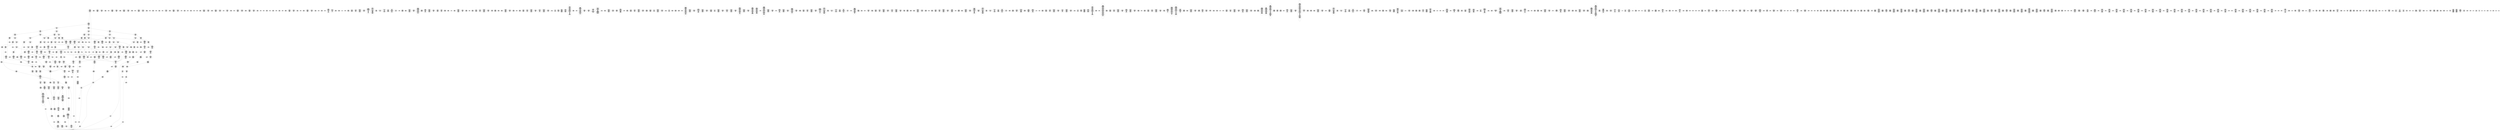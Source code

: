 /* Generated by GvGen v.1.0 (https://www.github.com/stricaud/gvgen) */

digraph G {
compound=true;
   node1 [label="[anywhere]"];
   node2 [label="# 0x0
PUSHX Data
PUSHX Data
MSTORE
PUSHX LogicData
CALLDATASIZE
LT
PUSHX Data
JUMPI
"];
   node3 [label="# 0xd
PUSHX Data
CALLDATALOAD
PUSHX BitData
SHR
PUSHX LogicData
GT
PUSHX Data
JUMPI
"];
   node4 [label="# 0x1e
PUSHX LogicData
GT
PUSHX Data
JUMPI
"];
   node5 [label="# 0x29
PUSHX LogicData
GT
PUSHX Data
JUMPI
"];
   node6 [label="# 0x34
PUSHX LogicData
EQ
PUSHX Data
JUMPI
"];
   node7 [label="# 0x3f
PUSHX LogicData
EQ
PUSHX Data
JUMPI
"];
   node8 [label="# 0x4a
PUSHX LogicData
EQ
PUSHX Data
JUMPI
"];
   node9 [label="# 0x55
PUSHX LogicData
EQ
PUSHX Data
JUMPI
"];
   node10 [label="# 0x60
PUSHX Data
JUMP
"];
   node11 [label="# 0x64
JUMPDEST
PUSHX LogicData
EQ
PUSHX Data
JUMPI
"];
   node12 [label="# 0x70
PUSHX LogicData
EQ
PUSHX Data
JUMPI
"];
   node13 [label="# 0x7b
PUSHX LogicData
EQ
PUSHX Data
JUMPI
"];
   node14 [label="# 0x86
PUSHX LogicData
EQ
PUSHX Data
JUMPI
"];
   node15 [label="# 0x91
PUSHX Data
JUMP
"];
   node16 [label="# 0x95
JUMPDEST
PUSHX LogicData
GT
PUSHX Data
JUMPI
"];
   node17 [label="# 0xa1
PUSHX LogicData
EQ
PUSHX Data
JUMPI
"];
   node18 [label="# 0xac
PUSHX LogicData
EQ
PUSHX Data
JUMPI
"];
   node19 [label="# 0xb7
PUSHX LogicData
EQ
PUSHX Data
JUMPI
"];
   node20 [label="# 0xc2
PUSHX LogicData
EQ
PUSHX Data
JUMPI
"];
   node21 [label="# 0xcd
PUSHX Data
JUMP
"];
   node22 [label="# 0xd1
JUMPDEST
PUSHX LogicData
EQ
PUSHX Data
JUMPI
"];
   node23 [label="# 0xdd
PUSHX LogicData
EQ
PUSHX Data
JUMPI
"];
   node24 [label="# 0xe8
PUSHX LogicData
EQ
PUSHX Data
JUMPI
"];
   node25 [label="# 0xf3
PUSHX LogicData
EQ
PUSHX Data
JUMPI
"];
   node26 [label="# 0xfe
PUSHX Data
JUMP
"];
   node27 [label="# 0x102
JUMPDEST
PUSHX LogicData
GT
PUSHX Data
JUMPI
"];
   node28 [label="# 0x10e
PUSHX LogicData
GT
PUSHX Data
JUMPI
"];
   node29 [label="# 0x119
PUSHX LogicData
EQ
PUSHX Data
JUMPI
"];
   node30 [label="# 0x124
PUSHX LogicData
EQ
PUSHX Data
JUMPI
"];
   node31 [label="# 0x12f
PUSHX LogicData
EQ
PUSHX Data
JUMPI
"];
   node32 [label="# 0x13a
PUSHX LogicData
EQ
PUSHX Data
JUMPI
"];
   node33 [label="# 0x145
PUSHX Data
JUMP
"];
   node34 [label="# 0x149
JUMPDEST
PUSHX LogicData
EQ
PUSHX Data
JUMPI
"];
   node35 [label="# 0x155
PUSHX LogicData
EQ
PUSHX Data
JUMPI
"];
   node36 [label="# 0x160
PUSHX LogicData
EQ
PUSHX Data
JUMPI
"];
   node37 [label="# 0x16b
PUSHX LogicData
EQ
PUSHX Data
JUMPI
"];
   node38 [label="# 0x176
PUSHX Data
JUMP
"];
   node39 [label="# 0x17a
JUMPDEST
PUSHX LogicData
GT
PUSHX Data
JUMPI
"];
   node40 [label="# 0x186
PUSHX LogicData
EQ
PUSHX Data
JUMPI
"];
   node41 [label="# 0x191
PUSHX LogicData
EQ
PUSHX Data
JUMPI
"];
   node42 [label="# 0x19c
PUSHX LogicData
EQ
PUSHX Data
JUMPI
"];
   node43 [label="# 0x1a7
PUSHX LogicData
EQ
PUSHX Data
JUMPI
"];
   node44 [label="# 0x1b2
PUSHX Data
JUMP
"];
   node45 [label="# 0x1b6
JUMPDEST
PUSHX LogicData
EQ
PUSHX Data
JUMPI
"];
   node46 [label="# 0x1c2
PUSHX LogicData
EQ
PUSHX Data
JUMPI
"];
   node47 [label="# 0x1cd
PUSHX LogicData
EQ
PUSHX Data
JUMPI
"];
   node48 [label="# 0x1d8
PUSHX LogicData
EQ
PUSHX Data
JUMPI
"];
   node49 [label="# 0x1e3
JUMPDEST
PUSHX Data
REVERT
"];
   node50 [label="# 0x1e8
JUMPDEST
CALLVALUE
ISZERO
PUSHX Data
JUMPI
"];
   node51 [label="# 0x1f0
PUSHX Data
REVERT
"];
   node52 [label="# 0x1f4
JUMPDEST
PUSHX Data
PUSHX ArithData
CALLDATASIZE
SUB
ADD
PUSHX Data
PUSHX Data
JUMP
"];
   node53 [label="# 0x20a
JUMPDEST
PUSHX Data
JUMP
"];
   node54 [label="# 0x20f
JUMPDEST
PUSHX MemData
MLOAD
PUSHX Data
PUSHX Data
JUMP
"];
   node55 [label="# 0x21c
JUMPDEST
PUSHX MemData
MLOAD
SUB
RETURN
"];
   node56 [label="# 0x225
JUMPDEST
CALLVALUE
ISZERO
PUSHX Data
JUMPI
"];
   node57 [label="# 0x22d
PUSHX Data
REVERT
"];
   node58 [label="# 0x231
JUMPDEST
PUSHX Data
PUSHX ArithData
CALLDATASIZE
SUB
ADD
PUSHX Data
PUSHX Data
JUMP
"];
   node59 [label="# 0x247
JUMPDEST
PUSHX Data
JUMP
"];
   node60 [label="# 0x24c
JUMPDEST
STOP
"];
   node61 [label="# 0x24e
JUMPDEST
CALLVALUE
ISZERO
PUSHX Data
JUMPI
"];
   node62 [label="# 0x256
PUSHX Data
REVERT
"];
   node63 [label="# 0x25a
JUMPDEST
PUSHX Data
PUSHX Data
JUMP
"];
   node64 [label="# 0x263
JUMPDEST
PUSHX MemData
MLOAD
PUSHX Data
PUSHX Data
JUMP
"];
   node65 [label="# 0x270
JUMPDEST
PUSHX MemData
MLOAD
SUB
RETURN
"];
   node66 [label="# 0x279
JUMPDEST
CALLVALUE
ISZERO
PUSHX Data
JUMPI
"];
   node67 [label="# 0x281
PUSHX Data
REVERT
"];
   node68 [label="# 0x285
JUMPDEST
PUSHX Data
PUSHX ArithData
CALLDATASIZE
SUB
ADD
PUSHX Data
PUSHX Data
JUMP
"];
   node69 [label="# 0x29b
JUMPDEST
PUSHX Data
JUMP
"];
   node70 [label="# 0x2a0
JUMPDEST
PUSHX MemData
MLOAD
PUSHX Data
PUSHX Data
JUMP
"];
   node71 [label="# 0x2ad
JUMPDEST
PUSHX MemData
MLOAD
SUB
RETURN
"];
   node72 [label="# 0x2b6
JUMPDEST
CALLVALUE
ISZERO
PUSHX Data
JUMPI
"];
   node73 [label="# 0x2be
PUSHX Data
REVERT
"];
   node74 [label="# 0x2c2
JUMPDEST
PUSHX Data
PUSHX ArithData
CALLDATASIZE
SUB
ADD
PUSHX Data
PUSHX Data
JUMP
"];
   node75 [label="# 0x2d8
JUMPDEST
PUSHX Data
JUMP
"];
   node76 [label="# 0x2dd
JUMPDEST
STOP
"];
   node77 [label="# 0x2df
JUMPDEST
CALLVALUE
ISZERO
PUSHX Data
JUMPI
"];
   node78 [label="# 0x2e7
PUSHX Data
REVERT
"];
   node79 [label="# 0x2eb
JUMPDEST
PUSHX Data
PUSHX Data
JUMP
"];
   node80 [label="# 0x2f4
JUMPDEST
PUSHX MemData
MLOAD
PUSHX Data
PUSHX Data
JUMP
"];
   node81 [label="# 0x301
JUMPDEST
PUSHX MemData
MLOAD
SUB
RETURN
"];
   node82 [label="# 0x30a
JUMPDEST
CALLVALUE
ISZERO
PUSHX Data
JUMPI
"];
   node83 [label="# 0x312
PUSHX Data
REVERT
"];
   node84 [label="# 0x316
JUMPDEST
PUSHX Data
PUSHX ArithData
CALLDATASIZE
SUB
ADD
PUSHX Data
PUSHX Data
JUMP
"];
   node85 [label="# 0x32c
JUMPDEST
PUSHX Data
JUMP
"];
   node86 [label="# 0x331
JUMPDEST
STOP
"];
   node87 [label="# 0x333
JUMPDEST
CALLVALUE
ISZERO
PUSHX Data
JUMPI
"];
   node88 [label="# 0x33b
PUSHX Data
REVERT
"];
   node89 [label="# 0x33f
JUMPDEST
PUSHX Data
PUSHX ArithData
CALLDATASIZE
SUB
ADD
PUSHX Data
PUSHX Data
JUMP
"];
   node90 [label="# 0x355
JUMPDEST
PUSHX Data
JUMP
"];
   node91 [label="# 0x35a
JUMPDEST
STOP
"];
   node92 [label="# 0x35c
JUMPDEST
CALLVALUE
ISZERO
PUSHX Data
JUMPI
"];
   node93 [label="# 0x364
PUSHX Data
REVERT
"];
   node94 [label="# 0x368
JUMPDEST
PUSHX Data
PUSHX ArithData
CALLDATASIZE
SUB
ADD
PUSHX Data
PUSHX Data
JUMP
"];
   node95 [label="# 0x37e
JUMPDEST
PUSHX Data
JUMP
"];
   node96 [label="# 0x383
JUMPDEST
STOP
"];
   node97 [label="# 0x385
JUMPDEST
CALLVALUE
ISZERO
PUSHX Data
JUMPI
"];
   node98 [label="# 0x38d
PUSHX Data
REVERT
"];
   node99 [label="# 0x391
JUMPDEST
PUSHX Data
PUSHX Data
JUMP
"];
   node100 [label="# 0x39a
JUMPDEST
PUSHX MemData
MLOAD
PUSHX Data
PUSHX Data
JUMP
"];
   node101 [label="# 0x3a7
JUMPDEST
PUSHX MemData
MLOAD
SUB
RETURN
"];
   node102 [label="# 0x3b0
JUMPDEST
CALLVALUE
ISZERO
PUSHX Data
JUMPI
"];
   node103 [label="# 0x3b8
PUSHX Data
REVERT
"];
   node104 [label="# 0x3bc
JUMPDEST
PUSHX Data
PUSHX ArithData
CALLDATASIZE
SUB
ADD
PUSHX Data
PUSHX Data
JUMP
"];
   node105 [label="# 0x3d2
JUMPDEST
PUSHX Data
JUMP
"];
   node106 [label="# 0x3d7
JUMPDEST
PUSHX MemData
MLOAD
PUSHX Data
PUSHX Data
JUMP
"];
   node107 [label="# 0x3e4
JUMPDEST
PUSHX MemData
MLOAD
SUB
RETURN
"];
   node108 [label="# 0x3ed
JUMPDEST
CALLVALUE
ISZERO
PUSHX Data
JUMPI
"];
   node109 [label="# 0x3f5
PUSHX Data
REVERT
"];
   node110 [label="# 0x3f9
JUMPDEST
PUSHX Data
PUSHX Data
JUMP
"];
   node111 [label="# 0x402
JUMPDEST
STOP
"];
   node112 [label="# 0x404
JUMPDEST
CALLVALUE
ISZERO
PUSHX Data
JUMPI
"];
   node113 [label="# 0x40c
PUSHX Data
REVERT
"];
   node114 [label="# 0x410
JUMPDEST
PUSHX Data
PUSHX ArithData
CALLDATASIZE
SUB
ADD
PUSHX Data
PUSHX Data
JUMP
"];
   node115 [label="# 0x426
JUMPDEST
PUSHX Data
JUMP
"];
   node116 [label="# 0x42b
JUMPDEST
STOP
"];
   node117 [label="# 0x42d
JUMPDEST
CALLVALUE
ISZERO
PUSHX Data
JUMPI
"];
   node118 [label="# 0x435
PUSHX Data
REVERT
"];
   node119 [label="# 0x439
JUMPDEST
PUSHX Data
PUSHX ArithData
CALLDATASIZE
SUB
ADD
PUSHX Data
PUSHX Data
JUMP
"];
   node120 [label="# 0x44f
JUMPDEST
PUSHX Data
JUMP
"];
   node121 [label="# 0x454
JUMPDEST
STOP
"];
   node122 [label="# 0x456
JUMPDEST
PUSHX Data
PUSHX Data
JUMP
"];
   node123 [label="# 0x45e
JUMPDEST
STOP
"];
   node124 [label="# 0x460
JUMPDEST
CALLVALUE
ISZERO
PUSHX Data
JUMPI
"];
   node125 [label="# 0x468
PUSHX Data
REVERT
"];
   node126 [label="# 0x46c
JUMPDEST
PUSHX Data
PUSHX ArithData
CALLDATASIZE
SUB
ADD
PUSHX Data
PUSHX Data
JUMP
"];
   node127 [label="# 0x482
JUMPDEST
PUSHX Data
JUMP
"];
   node128 [label="# 0x487
JUMPDEST
PUSHX MemData
MLOAD
PUSHX Data
PUSHX Data
JUMP
"];
   node129 [label="# 0x494
JUMPDEST
PUSHX MemData
MLOAD
SUB
RETURN
"];
   node130 [label="# 0x49d
JUMPDEST
CALLVALUE
ISZERO
PUSHX Data
JUMPI
"];
   node131 [label="# 0x4a5
PUSHX Data
REVERT
"];
   node132 [label="# 0x4a9
JUMPDEST
PUSHX Data
PUSHX ArithData
CALLDATASIZE
SUB
ADD
PUSHX Data
PUSHX Data
JUMP
"];
   node133 [label="# 0x4bf
JUMPDEST
PUSHX Data
JUMP
"];
   node134 [label="# 0x4c4
JUMPDEST
PUSHX MemData
MLOAD
PUSHX Data
PUSHX Data
JUMP
"];
   node135 [label="# 0x4d1
JUMPDEST
PUSHX MemData
MLOAD
SUB
RETURN
"];
   node136 [label="# 0x4da
JUMPDEST
CALLVALUE
ISZERO
PUSHX Data
JUMPI
"];
   node137 [label="# 0x4e2
PUSHX Data
REVERT
"];
   node138 [label="# 0x4e6
JUMPDEST
PUSHX Data
PUSHX Data
JUMP
"];
   node139 [label="# 0x4ef
JUMPDEST
STOP
"];
   node140 [label="# 0x4f1
JUMPDEST
CALLVALUE
ISZERO
PUSHX Data
JUMPI
"];
   node141 [label="# 0x4f9
PUSHX Data
REVERT
"];
   node142 [label="# 0x4fd
JUMPDEST
PUSHX Data
PUSHX Data
JUMP
"];
   node143 [label="# 0x506
JUMPDEST
PUSHX MemData
MLOAD
PUSHX Data
PUSHX Data
JUMP
"];
   node144 [label="# 0x513
JUMPDEST
PUSHX MemData
MLOAD
SUB
RETURN
"];
   node145 [label="# 0x51c
JUMPDEST
CALLVALUE
ISZERO
PUSHX Data
JUMPI
"];
   node146 [label="# 0x524
PUSHX Data
REVERT
"];
   node147 [label="# 0x528
JUMPDEST
PUSHX Data
PUSHX ArithData
CALLDATASIZE
SUB
ADD
PUSHX Data
PUSHX Data
JUMP
"];
   node148 [label="# 0x53e
JUMPDEST
PUSHX Data
JUMP
"];
   node149 [label="# 0x543
JUMPDEST
STOP
"];
   node150 [label="# 0x545
JUMPDEST
CALLVALUE
ISZERO
PUSHX Data
JUMPI
"];
   node151 [label="# 0x54d
PUSHX Data
REVERT
"];
   node152 [label="# 0x551
JUMPDEST
PUSHX Data
PUSHX Data
JUMP
"];
   node153 [label="# 0x55a
JUMPDEST
PUSHX MemData
MLOAD
PUSHX Data
PUSHX Data
JUMP
"];
   node154 [label="# 0x567
JUMPDEST
PUSHX MemData
MLOAD
SUB
RETURN
"];
   node155 [label="# 0x570
JUMPDEST
CALLVALUE
ISZERO
PUSHX Data
JUMPI
"];
   node156 [label="# 0x578
PUSHX Data
REVERT
"];
   node157 [label="# 0x57c
JUMPDEST
PUSHX Data
PUSHX ArithData
CALLDATASIZE
SUB
ADD
PUSHX Data
PUSHX Data
JUMP
"];
   node158 [label="# 0x592
JUMPDEST
PUSHX Data
JUMP
"];
   node159 [label="# 0x597
JUMPDEST
PUSHX MemData
MLOAD
PUSHX Data
PUSHX Data
JUMP
"];
   node160 [label="# 0x5a4
JUMPDEST
PUSHX MemData
MLOAD
SUB
RETURN
"];
   node161 [label="# 0x5ad
JUMPDEST
CALLVALUE
ISZERO
PUSHX Data
JUMPI
"];
   node162 [label="# 0x5b5
PUSHX Data
REVERT
"];
   node163 [label="# 0x5b9
JUMPDEST
PUSHX Data
PUSHX ArithData
CALLDATASIZE
SUB
ADD
PUSHX Data
PUSHX Data
JUMP
"];
   node164 [label="# 0x5cf
JUMPDEST
PUSHX Data
JUMP
"];
   node165 [label="# 0x5d4
JUMPDEST
STOP
"];
   node166 [label="# 0x5d6
JUMPDEST
CALLVALUE
ISZERO
PUSHX Data
JUMPI
"];
   node167 [label="# 0x5de
PUSHX Data
REVERT
"];
   node168 [label="# 0x5e2
JUMPDEST
PUSHX Data
PUSHX Data
JUMP
"];
   node169 [label="# 0x5eb
JUMPDEST
STOP
"];
   node170 [label="# 0x5ed
JUMPDEST
CALLVALUE
ISZERO
PUSHX Data
JUMPI
"];
   node171 [label="# 0x5f5
PUSHX Data
REVERT
"];
   node172 [label="# 0x5f9
JUMPDEST
PUSHX Data
PUSHX ArithData
CALLDATASIZE
SUB
ADD
PUSHX Data
PUSHX Data
JUMP
"];
   node173 [label="# 0x60f
JUMPDEST
PUSHX Data
JUMP
"];
   node174 [label="# 0x614
JUMPDEST
STOP
"];
   node175 [label="# 0x616
JUMPDEST
CALLVALUE
ISZERO
PUSHX Data
JUMPI
"];
   node176 [label="# 0x61e
PUSHX Data
REVERT
"];
   node177 [label="# 0x622
JUMPDEST
PUSHX Data
PUSHX ArithData
CALLDATASIZE
SUB
ADD
PUSHX Data
PUSHX Data
JUMP
"];
   node178 [label="# 0x638
JUMPDEST
PUSHX Data
JUMP
"];
   node179 [label="# 0x63d
JUMPDEST
STOP
"];
   node180 [label="# 0x63f
JUMPDEST
CALLVALUE
ISZERO
PUSHX Data
JUMPI
"];
   node181 [label="# 0x647
PUSHX Data
REVERT
"];
   node182 [label="# 0x64b
JUMPDEST
PUSHX Data
PUSHX ArithData
CALLDATASIZE
SUB
ADD
PUSHX Data
PUSHX Data
JUMP
"];
   node183 [label="# 0x661
JUMPDEST
PUSHX Data
JUMP
"];
   node184 [label="# 0x666
JUMPDEST
STOP
"];
   node185 [label="# 0x668
JUMPDEST
CALLVALUE
ISZERO
PUSHX Data
JUMPI
"];
   node186 [label="# 0x670
PUSHX Data
REVERT
"];
   node187 [label="# 0x674
JUMPDEST
PUSHX Data
PUSHX ArithData
CALLDATASIZE
SUB
ADD
PUSHX Data
PUSHX Data
JUMP
"];
   node188 [label="# 0x68a
JUMPDEST
PUSHX Data
JUMP
"];
   node189 [label="# 0x68f
JUMPDEST
PUSHX MemData
MLOAD
PUSHX Data
PUSHX Data
JUMP
"];
   node190 [label="# 0x69c
JUMPDEST
PUSHX MemData
MLOAD
SUB
RETURN
"];
   node191 [label="# 0x6a5
JUMPDEST
CALLVALUE
ISZERO
PUSHX Data
JUMPI
"];
   node192 [label="# 0x6ad
PUSHX Data
REVERT
"];
   node193 [label="# 0x6b1
JUMPDEST
PUSHX Data
PUSHX ArithData
CALLDATASIZE
SUB
ADD
PUSHX Data
PUSHX Data
JUMP
"];
   node194 [label="# 0x6c7
JUMPDEST
PUSHX Data
JUMP
"];
   node195 [label="# 0x6cc
JUMPDEST
STOP
"];
   node196 [label="# 0x6ce
JUMPDEST
CALLVALUE
ISZERO
PUSHX Data
JUMPI
"];
   node197 [label="# 0x6d6
PUSHX Data
REVERT
"];
   node198 [label="# 0x6da
JUMPDEST
PUSHX Data
PUSHX ArithData
CALLDATASIZE
SUB
ADD
PUSHX Data
PUSHX Data
JUMP
"];
   node199 [label="# 0x6f0
JUMPDEST
PUSHX Data
JUMP
"];
   node200 [label="# 0x6f5
JUMPDEST
PUSHX MemData
MLOAD
PUSHX Data
PUSHX Data
JUMP
"];
   node201 [label="# 0x702
JUMPDEST
PUSHX MemData
MLOAD
SUB
RETURN
"];
   node202 [label="# 0x70b
JUMPDEST
CALLVALUE
ISZERO
PUSHX Data
JUMPI
"];
   node203 [label="# 0x713
PUSHX Data
REVERT
"];
   node204 [label="# 0x717
JUMPDEST
PUSHX Data
PUSHX ArithData
CALLDATASIZE
SUB
ADD
PUSHX Data
PUSHX Data
JUMP
"];
   node205 [label="# 0x72d
JUMPDEST
PUSHX Data
JUMP
"];
   node206 [label="# 0x732
JUMPDEST
STOP
"];
   node207 [label="# 0x734
JUMPDEST
CALLVALUE
ISZERO
PUSHX Data
JUMPI
"];
   node208 [label="# 0x73c
PUSHX Data
REVERT
"];
   node209 [label="# 0x740
JUMPDEST
PUSHX Data
PUSHX ArithData
CALLDATASIZE
SUB
ADD
PUSHX Data
PUSHX Data
JUMP
"];
   node210 [label="# 0x756
JUMPDEST
PUSHX Data
JUMP
"];
   node211 [label="# 0x75b
JUMPDEST
STOP
"];
   node212 [label="# 0x75d
JUMPDEST
PUSHX Data
PUSHX BitData
PUSHX BitData
NOT
AND
PUSHX BitData
NOT
AND
EQ
PUSHX Data
JUMPI
"];
   node213 [label="# 0x7c6
PUSHX BitData
PUSHX BitData
NOT
AND
PUSHX BitData
NOT
AND
EQ
"];
   node214 [label="# 0x828
JUMPDEST
PUSHX Data
JUMPI
"];
   node215 [label="# 0x82e
PUSHX Data
PUSHX Data
JUMP
"];
   node216 [label="# 0x837
JUMPDEST
"];
   node217 [label="# 0x838
JUMPDEST
JUMP
"];
   node218 [label="# 0x83f
JUMPDEST
PUSHX Data
PUSHX Data
JUMP
"];
   node219 [label="# 0x847
JUMPDEST
PUSHX BitData
AND
PUSHX Data
PUSHX Data
JUMP
"];
   node220 [label="# 0x865
JUMPDEST
PUSHX BitData
AND
EQ
PUSHX Data
JUMPI
"];
   node221 [label="# 0x881
PUSHX MemData
MLOAD
PUSHX Data
MSTORE
PUSHX ArithData
ADD
PUSHX Data
PUSHX Data
JUMP
"];
   node222 [label="# 0x8b2
JUMPDEST
PUSHX MemData
MLOAD
SUB
REVERT
"];
   node223 [label="# 0x8bb
JUMPDEST
PUSHX StorData
PUSHX ArithData
PUSHX ArithData
EXP
SLOAD
PUSHX ArithData
MUL
NOT
AND
ISZERO
ISZERO
MUL
OR
SSTORE
JUMP
"];
   node224 [label="# 0x8d8
JUMPDEST
PUSHX Data
PUSHX StorData
SLOAD
PUSHX Data
PUSHX Data
JUMP
"];
   node225 [label="# 0x8e7
JUMPDEST
PUSHX ArithData
ADD
PUSHX ArithData
DIV
MUL
PUSHX ArithData
ADD
PUSHX MemData
MLOAD
ADD
PUSHX Data
MSTORE
MSTORE
PUSHX ArithData
ADD
SLOAD
PUSHX Data
PUSHX Data
JUMP
"];
   node226 [label="# 0x913
JUMPDEST
ISZERO
PUSHX Data
JUMPI
"];
   node227 [label="# 0x91a
PUSHX LogicData
LT
PUSHX Data
JUMPI
"];
   node228 [label="# 0x922
PUSHX ArithData
SLOAD
DIV
MUL
MSTORE
PUSHX ArithData
ADD
PUSHX Data
JUMP
"];
   node229 [label="# 0x935
JUMPDEST
ADD
PUSHX Data
MSTORE
PUSHX Data
PUSHX Data
SHA3
"];
   node230 [label="# 0x943
JUMPDEST
SLOAD
MSTORE
PUSHX ArithData
ADD
PUSHX ArithData
ADD
GT
PUSHX Data
JUMPI
"];
   node231 [label="# 0x957
SUB
PUSHX BitData
AND
ADD
"];
   node232 [label="# 0x960
JUMPDEST
JUMP
"];
   node233 [label="# 0x96a
JUMPDEST
PUSHX Data
PUSHX Data
PUSHX Data
JUMP
"];
   node234 [label="# 0x975
JUMPDEST
PUSHX Data
JUMPI
"];
   node235 [label="# 0x97a
PUSHX MemData
MLOAD
PUSHX Data
MSTORE
PUSHX ArithData
ADD
PUSHX Data
PUSHX Data
JUMP
"];
   node236 [label="# 0x9ab
JUMPDEST
PUSHX MemData
MLOAD
SUB
REVERT
"];
   node237 [label="# 0x9b4
JUMPDEST
PUSHX Data
PUSHX ArithData
MSTORE
PUSHX ArithData
ADD
MSTORE
PUSHX ArithData
ADD
PUSHX Data
SHA3
PUSHX ArithData
SLOAD
PUSHX ArithData
EXP
DIV
PUSHX BitData
AND
JUMP
"];
   node238 [label="# 0x9ef
JUMPDEST
PUSHX Data
PUSHX Data
PUSHX Data
JUMP
"];
   node239 [label="# 0x9fa
JUMPDEST
PUSHX BitData
AND
PUSHX BitData
AND
EQ
ISZERO
PUSHX Data
JUMPI
"];
   node240 [label="# 0xa31
PUSHX MemData
MLOAD
PUSHX Data
MSTORE
PUSHX ArithData
ADD
PUSHX Data
PUSHX Data
JUMP
"];
   node241 [label="# 0xa62
JUMPDEST
PUSHX MemData
MLOAD
SUB
REVERT
"];
   node242 [label="# 0xa6b
JUMPDEST
PUSHX BitData
AND
PUSHX Data
PUSHX Data
JUMP
"];
   node243 [label="# 0xa8a
JUMPDEST
PUSHX BitData
AND
EQ
PUSHX Data
JUMPI
"];
   node244 [label="# 0xaa7
PUSHX Data
PUSHX Data
PUSHX Data
JUMP
"];
   node245 [label="# 0xab3
JUMPDEST
PUSHX Data
JUMP
"];
   node246 [label="# 0xab8
JUMPDEST
"];
   node247 [label="# 0xab9
JUMPDEST
PUSHX Data
JUMPI
"];
   node248 [label="# 0xabe
PUSHX MemData
MLOAD
PUSHX Data
MSTORE
PUSHX ArithData
ADD
PUSHX Data
PUSHX Data
JUMP
"];
   node249 [label="# 0xaef
JUMPDEST
PUSHX MemData
MLOAD
SUB
REVERT
"];
   node250 [label="# 0xaf8
JUMPDEST
PUSHX Data
PUSHX Data
JUMP
"];
   node251 [label="# 0xb02
JUMPDEST
JUMP
"];
   node252 [label="# 0xb07
JUMPDEST
PUSHX Data
PUSHX Data
PUSHX Data
PUSHX Data
JUMP
"];
   node253 [label="# 0xb13
JUMPDEST
JUMP
"];
   node254 [label="# 0xb18
JUMPDEST
PUSHX Data
PUSHX Data
JUMP
"];
   node255 [label="# 0xb20
JUMPDEST
PUSHX BitData
AND
PUSHX Data
PUSHX Data
JUMP
"];
   node256 [label="# 0xb3e
JUMPDEST
PUSHX BitData
AND
EQ
PUSHX Data
JUMPI
"];
   node257 [label="# 0xb5a
PUSHX MemData
MLOAD
PUSHX Data
MSTORE
PUSHX ArithData
ADD
PUSHX Data
PUSHX Data
JUMP
"];
   node258 [label="# 0xb8b
JUMPDEST
PUSHX MemData
MLOAD
SUB
REVERT
"];
   node259 [label="# 0xb94
JUMPDEST
PUSHX Data
SSTORE
JUMP
"];
   node260 [label="# 0xb9e
JUMPDEST
PUSHX Data
PUSHX Data
PUSHX Data
JUMP
"];
   node261 [label="# 0xba9
JUMPDEST
PUSHX Data
JUMP
"];
   node262 [label="# 0xbaf
JUMPDEST
PUSHX Data
JUMPI
"];
   node263 [label="# 0xbb4
PUSHX MemData
MLOAD
PUSHX Data
MSTORE
PUSHX ArithData
ADD
PUSHX Data
PUSHX Data
JUMP
"];
   node264 [label="# 0xbe5
JUMPDEST
PUSHX MemData
MLOAD
SUB
REVERT
"];
   node265 [label="# 0xbee
JUMPDEST
PUSHX Data
PUSHX Data
JUMP
"];
   node266 [label="# 0xbf9
JUMPDEST
JUMP
"];
   node267 [label="# 0xbfe
JUMPDEST
PUSHX Data
PUSHX Data
JUMP
"];
   node268 [label="# 0xc06
JUMPDEST
PUSHX BitData
AND
PUSHX Data
PUSHX Data
JUMP
"];
   node269 [label="# 0xc24
JUMPDEST
PUSHX BitData
AND
EQ
PUSHX Data
JUMPI
"];
   node270 [label="# 0xc40
PUSHX MemData
MLOAD
PUSHX Data
MSTORE
PUSHX ArithData
ADD
PUSHX Data
PUSHX Data
JUMP
"];
   node271 [label="# 0xc71
JUMPDEST
PUSHX MemData
MLOAD
SUB
REVERT
"];
   node272 [label="# 0xc7a
JUMPDEST
PUSHX StorData
SLOAD
GT
ISZERO
PUSHX Data
JUMPI
"];
   node273 [label="# 0xc88
PUSHX MemData
MLOAD
PUSHX Data
MSTORE
PUSHX ArithData
ADD
PUSHX Data
PUSHX Data
JUMP
"];
   node274 [label="# 0xcb9
JUMPDEST
PUSHX MemData
MLOAD
SUB
REVERT
"];
   node275 [label="# 0xcc2
JUMPDEST
PUSHX Data
"];
   node276 [label="# 0xcc5
JUMPDEST
LT
ISZERO
PUSHX Data
JUMPI
"];
   node277 [label="# 0xcd1
PUSHX Data
PUSHX Data
PUSHX Data
LT
PUSHX Data
JUMPI
"];
   node278 [label="# 0xce1
PUSHX Data
PUSHX Data
MSTORE
PUSHX Data
PUSHX Data
MSTORE
PUSHX Data
PUSHX Data
REVERT
"];
   node279 [label="# 0xd0f
JUMPDEST
PUSHX ArithData
MUL
ADD
PUSHX ArithData
ADD
PUSHX Data
PUSHX Data
JUMP
"];
   node280 [label="# 0xd24
JUMPDEST
PUSHX BitData
AND
PUSHX BitData
AND
MSTORE
PUSHX ArithData
ADD
MSTORE
PUSHX ArithData
ADD
PUSHX Data
SHA3
PUSHX ArithData
PUSHX ArithData
EXP
SLOAD
PUSHX ArithData
MUL
NOT
AND
ISZERO
ISZERO
MUL
OR
SSTORE
PUSHX Data
PUSHX Data
JUMP
"];
   node281 [label="# 0xd80
JUMPDEST
PUSHX Data
JUMP
"];
   node282 [label="# 0xd88
JUMPDEST
JUMP
"];
   node283 [label="# 0xd8d
JUMPDEST
PUSHX Data
PUSHX StorData
SLOAD
JUMP
"];
   node284 [label="# 0xd97
JUMPDEST
PUSHX Data
PUSHX Data
PUSHX ArithData
PUSHX BitData
AND
PUSHX BitData
AND
MSTORE
PUSHX ArithData
ADD
MSTORE
PUSHX ArithData
ADD
PUSHX Data
SHA3
PUSHX ArithData
SLOAD
PUSHX ArithData
EXP
DIV
PUSHX BitData
AND
JUMP
"];
   node285 [label="# 0xded
JUMPDEST
PUSHX Data
PUSHX Data
JUMP
"];
   node286 [label="# 0xdf5
JUMPDEST
PUSHX BitData
AND
PUSHX Data
PUSHX Data
JUMP
"];
   node287 [label="# 0xe13
JUMPDEST
PUSHX BitData
AND
EQ
PUSHX Data
JUMPI
"];
   node288 [label="# 0xe2f
PUSHX MemData
MLOAD
PUSHX Data
MSTORE
PUSHX ArithData
ADD
PUSHX Data
PUSHX Data
JUMP
"];
   node289 [label="# 0xe60
JUMPDEST
PUSHX MemData
MLOAD
SUB
REVERT
"];
   node290 [label="# 0xe69
JUMPDEST
PUSHX LogicData
PUSHX StorData
SLOAD
EQ
ISZERO
PUSHX Data
JUMPI
"];
   node291 [label="# 0xe75
PUSHX MemData
MLOAD
PUSHX Data
MSTORE
PUSHX ArithData
ADD
PUSHX Data
PUSHX Data
JUMP
"];
   node292 [label="# 0xea6
JUMPDEST
PUSHX MemData
MLOAD
SUB
REVERT
"];
   node293 [label="# 0xeaf
JUMPDEST
PUSHX Data
PUSHX Data
SSTORE
PUSHX Data
PUSHX StorData
PUSHX ArithData
SLOAD
PUSHX ArithData
EXP
DIV
PUSHX BitData
AND
PUSHX BitData
AND
SELFBALANCE
PUSHX MemData
MLOAD
PUSHX Data
PUSHX Data
JUMP
"];
   node294 [label="# 0xeff
JUMPDEST
PUSHX Data
PUSHX MemData
MLOAD
SUB
GAS
CALL
RETURNDATASIZE
PUSHX LogicData
EQ
PUSHX Data
JUMPI
"];
   node295 [label="# 0xf1b
PUSHX MemData
MLOAD
PUSHX BitData
NOT
PUSHX ArithData
RETURNDATASIZE
ADD
AND
ADD
PUSHX Data
MSTORE
RETURNDATASIZE
MSTORE
RETURNDATASIZE
PUSHX Data
PUSHX ArithData
ADD
RETURNDATACOPY
PUSHX Data
JUMP
"];
   node296 [label="# 0xf3c
JUMPDEST
PUSHX Data
"];
   node297 [label="# 0xf41
JUMPDEST
PUSHX Data
JUMPI
"];
   node298 [label="# 0xf4b
PUSHX MemData
MLOAD
PUSHX Data
MSTORE
PUSHX ArithData
ADD
PUSHX Data
PUSHX Data
JUMP
"];
   node299 [label="# 0xf7c
JUMPDEST
PUSHX MemData
MLOAD
SUB
REVERT
"];
   node300 [label="# 0xf85
JUMPDEST
PUSHX Data
PUSHX Data
SSTORE
JUMP
"];
   node301 [label="# 0xf90
JUMPDEST
PUSHX Data
PUSHX MemData
MLOAD
PUSHX ArithData
ADD
PUSHX Data
MSTORE
PUSHX Data
MSTORE
PUSHX Data
JUMP
"];
   node302 [label="# 0xfab
JUMPDEST
JUMP
"];
   node303 [label="# 0xfb0
JUMPDEST
PUSHX Data
PUSHX Data
JUMP
"];
   node304 [label="# 0xfb8
JUMPDEST
PUSHX BitData
AND
PUSHX Data
PUSHX Data
JUMP
"];
   node305 [label="# 0xfd6
JUMPDEST
PUSHX BitData
AND
EQ
PUSHX Data
JUMPI
"];
   node306 [label="# 0xff2
PUSHX MemData
MLOAD
PUSHX Data
MSTORE
PUSHX ArithData
ADD
PUSHX Data
PUSHX Data
JUMP
"];
   node307 [label="# 0x1023
JUMPDEST
PUSHX MemData
MLOAD
SUB
REVERT
"];
   node308 [label="# 0x102c
JUMPDEST
PUSHX Data
PUSHX Data
PUSHX Data
JUMP
"];
   node309 [label="# 0x1036
JUMPDEST
PUSHX StorData
SLOAD
PUSHX Data
PUSHX Data
JUMP
"];
   node310 [label="# 0x1047
JUMPDEST
GT
ISZERO
PUSHX Data
JUMPI
"];
   node311 [label="# 0x104e
PUSHX MemData
MLOAD
PUSHX Data
MSTORE
PUSHX ArithData
ADD
PUSHX Data
PUSHX Data
JUMP
"];
   node312 [label="# 0x107f
JUMPDEST
PUSHX MemData
MLOAD
SUB
REVERT
"];
   node313 [label="# 0x1088
JUMPDEST
PUSHX Data
"];
   node314 [label="# 0x108b
JUMPDEST
LT
ISZERO
PUSHX Data
JUMPI
"];
   node315 [label="# 0x1094
PUSHX Data
PUSHX Data
JUMP
"];
   node316 [label="# 0x109b
JUMPDEST
PUSHX Data
PUSHX Data
JUMP
"];
   node317 [label="# 0x10a6
JUMPDEST
PUSHX Data
JUMP
"];
   node318 [label="# 0x10ae
JUMPDEST
JUMP
"];
   node319 [label="# 0x10b3
JUMPDEST
PUSHX Data
PUSHX Data
PUSHX Data
JUMP
"];
   node320 [label="# 0x10bd
JUMPDEST
PUSHX Data
PUSHX ArithData
CALLER
PUSHX BitData
AND
PUSHX BitData
AND
MSTORE
PUSHX ArithData
ADD
MSTORE
PUSHX ArithData
ADD
PUSHX Data
SHA3
PUSHX ArithData
SLOAD
PUSHX ArithData
EXP
DIV
PUSHX BitData
AND
PUSHX Data
JUMPI
"];
   node321 [label="# 0x1111
PUSHX MemData
MLOAD
PUSHX Data
MSTORE
PUSHX ArithData
ADD
PUSHX Data
PUSHX Data
JUMP
"];
   node322 [label="# 0x1142
JUMPDEST
PUSHX MemData
MLOAD
SUB
REVERT
"];
   node323 [label="# 0x114b
JUMPDEST
PUSHX StorData
PUSHX ArithData
SLOAD
PUSHX ArithData
EXP
DIV
PUSHX BitData
AND
ISZERO
PUSHX Data
JUMPI
"];
   node324 [label="# 0x1161
PUSHX MemData
MLOAD
PUSHX Data
MSTORE
PUSHX ArithData
ADD
PUSHX Data
PUSHX Data
JUMP
"];
   node325 [label="# 0x1192
JUMPDEST
PUSHX MemData
MLOAD
SUB
REVERT
"];
   node326 [label="# 0x119b
JUMPDEST
PUSHX StorData
SLOAD
PUSHX Data
PUSHX Data
PUSHX Data
JUMP
"];
   node327 [label="# 0x11ab
JUMPDEST
GT
ISZERO
PUSHX Data
JUMPI
"];
   node328 [label="# 0x11b2
PUSHX MemData
MLOAD
PUSHX Data
MSTORE
PUSHX ArithData
ADD
PUSHX Data
PUSHX Data
JUMP
"];
   node329 [label="# 0x11e3
JUMPDEST
PUSHX MemData
MLOAD
SUB
REVERT
"];
   node330 [label="# 0x11ec
JUMPDEST
PUSHX LogicData
CALLVALUE
LT
ISZERO
PUSHX Data
JUMPI
"];
   node331 [label="# 0x11fd
PUSHX MemData
MLOAD
PUSHX Data
MSTORE
PUSHX ArithData
ADD
PUSHX Data
PUSHX Data
JUMP
"];
   node332 [label="# 0x122e
JUMPDEST
PUSHX MemData
MLOAD
SUB
REVERT
"];
   node333 [label="# 0x1237
JUMPDEST
PUSHX StorData
SLOAD
PUSHX Data
PUSHX ArithData
CALLER
PUSHX BitData
AND
PUSHX BitData
AND
MSTORE
PUSHX ArithData
ADD
MSTORE
PUSHX ArithData
ADD
PUSHX Data
SHA3
SLOAD
LT
PUSHX Data
JUMPI
"];
   node334 [label="# 0x1280
PUSHX MemData
MLOAD
PUSHX Data
MSTORE
PUSHX ArithData
ADD
PUSHX Data
PUSHX Data
JUMP
"];
   node335 [label="# 0x12b1
JUMPDEST
PUSHX MemData
MLOAD
SUB
REVERT
"];
   node336 [label="# 0x12ba
JUMPDEST
PUSHX Data
PUSHX Data
PUSHX ArithData
CALLER
PUSHX BitData
AND
PUSHX BitData
AND
MSTORE
PUSHX ArithData
ADD
MSTORE
PUSHX ArithData
ADD
PUSHX Data
SHA3
SLOAD
PUSHX Data
PUSHX Data
PUSHX Data
JUMP
"];
   node337 [label="# 0x130b
JUMPDEST
PUSHX Data
PUSHX ArithData
CALLER
PUSHX BitData
AND
PUSHX BitData
AND
MSTORE
PUSHX ArithData
ADD
MSTORE
PUSHX ArithData
ADD
PUSHX Data
SHA3
SSTORE
PUSHX Data
PUSHX Data
JUMP
"];
   node338 [label="# 0x1356
JUMPDEST
JUMP
"];
   node339 [label="# 0x135a
JUMPDEST
PUSHX Data
PUSHX Data
PUSHX ArithData
MSTORE
PUSHX ArithData
ADD
MSTORE
PUSHX ArithData
ADD
PUSHX Data
SHA3
PUSHX ArithData
SLOAD
PUSHX ArithData
EXP
DIV
PUSHX BitData
AND
PUSHX BitData
PUSHX BitData
AND
PUSHX BitData
AND
EQ
ISZERO
PUSHX Data
JUMPI
"];
   node340 [label="# 0x13c9
PUSHX MemData
MLOAD
PUSHX Data
MSTORE
PUSHX ArithData
ADD
PUSHX Data
PUSHX Data
JUMP
"];
   node341 [label="# 0x13fa
JUMPDEST
PUSHX MemData
MLOAD
SUB
REVERT
"];
   node342 [label="# 0x1403
JUMPDEST
JUMP
"];
   node343 [label="# 0x140c
JUMPDEST
PUSHX BitData
PUSHX BitData
AND
PUSHX BitData
AND
EQ
ISZERO
PUSHX Data
JUMPI
"];
   node344 [label="# 0x1443
PUSHX MemData
MLOAD
PUSHX Data
MSTORE
PUSHX ArithData
ADD
PUSHX Data
PUSHX Data
JUMP
"];
   node345 [label="# 0x1474
JUMPDEST
PUSHX MemData
MLOAD
SUB
REVERT
"];
   node346 [label="# 0x147d
JUMPDEST
PUSHX Data
PUSHX ArithData
PUSHX BitData
AND
PUSHX BitData
AND
MSTORE
PUSHX ArithData
ADD
MSTORE
PUSHX ArithData
ADD
PUSHX Data
SHA3
SLOAD
JUMP
"];
   node347 [label="# 0x14c4
JUMPDEST
PUSHX Data
PUSHX Data
JUMP
"];
   node348 [label="# 0x14cc
JUMPDEST
PUSHX BitData
AND
PUSHX Data
PUSHX Data
JUMP
"];
   node349 [label="# 0x14ea
JUMPDEST
PUSHX BitData
AND
EQ
PUSHX Data
JUMPI
"];
   node350 [label="# 0x1506
PUSHX MemData
MLOAD
PUSHX Data
MSTORE
PUSHX ArithData
ADD
PUSHX Data
PUSHX Data
JUMP
"];
   node351 [label="# 0x1537
JUMPDEST
PUSHX MemData
MLOAD
SUB
REVERT
"];
   node352 [label="# 0x1540
JUMPDEST
PUSHX Data
PUSHX Data
PUSHX Data
JUMP
"];
   node353 [label="# 0x154a
JUMPDEST
JUMP
"];
   node354 [label="# 0x154c
JUMPDEST
PUSHX Data
PUSHX StorData
PUSHX ArithData
SLOAD
PUSHX ArithData
EXP
DIV
PUSHX BitData
AND
JUMP
"];
   node355 [label="# 0x1576
JUMPDEST
PUSHX Data
PUSHX Data
JUMP
"];
   node356 [label="# 0x157e
JUMPDEST
PUSHX BitData
AND
PUSHX Data
PUSHX Data
JUMP
"];
   node357 [label="# 0x159c
JUMPDEST
PUSHX BitData
AND
EQ
PUSHX Data
JUMPI
"];
   node358 [label="# 0x15b8
PUSHX MemData
MLOAD
PUSHX Data
MSTORE
PUSHX ArithData
ADD
PUSHX Data
PUSHX Data
JUMP
"];
   node359 [label="# 0x15e9
JUMPDEST
PUSHX MemData
MLOAD
SUB
REVERT
"];
   node360 [label="# 0x15f2
JUMPDEST
PUSHX StorData
PUSHX ArithData
PUSHX ArithData
EXP
SLOAD
PUSHX ArithData
MUL
NOT
AND
PUSHX BitData
AND
MUL
OR
SSTORE
JUMP
"];
   node361 [label="# 0x1636
JUMPDEST
PUSHX Data
PUSHX StorData
SLOAD
PUSHX Data
PUSHX Data
JUMP
"];
   node362 [label="# 0x1645
JUMPDEST
PUSHX ArithData
ADD
PUSHX ArithData
DIV
MUL
PUSHX ArithData
ADD
PUSHX MemData
MLOAD
ADD
PUSHX Data
MSTORE
MSTORE
PUSHX ArithData
ADD
SLOAD
PUSHX Data
PUSHX Data
JUMP
"];
   node363 [label="# 0x1671
JUMPDEST
ISZERO
PUSHX Data
JUMPI
"];
   node364 [label="# 0x1678
PUSHX LogicData
LT
PUSHX Data
JUMPI
"];
   node365 [label="# 0x1680
PUSHX ArithData
SLOAD
DIV
MUL
MSTORE
PUSHX ArithData
ADD
PUSHX Data
JUMP
"];
   node366 [label="# 0x1693
JUMPDEST
ADD
PUSHX Data
MSTORE
PUSHX Data
PUSHX Data
SHA3
"];
   node367 [label="# 0x16a1
JUMPDEST
SLOAD
MSTORE
PUSHX ArithData
ADD
PUSHX ArithData
ADD
GT
PUSHX Data
JUMPI
"];
   node368 [label="# 0x16b5
SUB
PUSHX BitData
AND
ADD
"];
   node369 [label="# 0x16be
JUMPDEST
JUMP
"];
   node370 [label="# 0x16c8
JUMPDEST
PUSHX Data
PUSHX Data
PUSHX ArithData
PUSHX BitData
AND
PUSHX BitData
AND
MSTORE
PUSHX ArithData
ADD
MSTORE
PUSHX ArithData
ADD
PUSHX Data
SHA3
SLOAD
JUMP
"];
   node371 [label="# 0x1711
JUMPDEST
PUSHX Data
PUSHX Data
PUSHX Data
JUMP
"];
   node372 [label="# 0x171c
JUMPDEST
PUSHX Data
JUMP
"];
   node373 [label="# 0x1723
JUMPDEST
JUMP
"];
   node374 [label="# 0x1727
JUMPDEST
PUSHX Data
PUSHX Data
JUMP
"];
   node375 [label="# 0x172f
JUMPDEST
PUSHX BitData
AND
PUSHX Data
PUSHX Data
JUMP
"];
   node376 [label="# 0x174d
JUMPDEST
PUSHX BitData
AND
EQ
PUSHX Data
JUMPI
"];
   node377 [label="# 0x1769
PUSHX MemData
MLOAD
PUSHX Data
MSTORE
PUSHX ArithData
ADD
PUSHX Data
PUSHX Data
JUMP
"];
   node378 [label="# 0x179a
JUMPDEST
PUSHX MemData
MLOAD
SUB
REVERT
"];
   node379 [label="# 0x17a3
JUMPDEST
PUSHX LogicData
PUSHX StorData
PUSHX ArithData
PUSHX ArithData
EXP
SLOAD
PUSHX ArithData
MUL
NOT
AND
ISZERO
ISZERO
MUL
OR
SSTORE
JUMP
"];
   node380 [label="# 0x17c0
JUMPDEST
PUSHX Data
PUSHX Data
JUMP
"];
   node381 [label="# 0x17c8
JUMPDEST
PUSHX BitData
AND
PUSHX Data
PUSHX Data
JUMP
"];
   node382 [label="# 0x17e6
JUMPDEST
PUSHX BitData
AND
EQ
PUSHX Data
JUMPI
"];
   node383 [label="# 0x1802
PUSHX MemData
MLOAD
PUSHX Data
MSTORE
PUSHX ArithData
ADD
PUSHX Data
PUSHX Data
JUMP
"];
   node384 [label="# 0x1833
JUMPDEST
PUSHX MemData
MLOAD
SUB
REVERT
"];
   node385 [label="# 0x183c
JUMPDEST
PUSHX StorData
SLOAD
GT
ISZERO
PUSHX Data
JUMPI
"];
   node386 [label="# 0x1847
PUSHX MemData
MLOAD
PUSHX Data
MSTORE
PUSHX ArithData
ADD
PUSHX Data
PUSHX Data
JUMP
"];
   node387 [label="# 0x1878
JUMPDEST
PUSHX MemData
MLOAD
SUB
REVERT
"];
   node388 [label="# 0x1881
JUMPDEST
PUSHX Data
SSTORE
JUMP
"];
   node389 [label="# 0x188b
JUMPDEST
PUSHX Data
PUSHX Data
PUSHX Data
JUMP
"];
   node390 [label="# 0x1896
JUMPDEST
PUSHX Data
JUMP
"];
   node391 [label="# 0x189c
JUMPDEST
PUSHX Data
JUMPI
"];
   node392 [label="# 0x18a1
PUSHX MemData
MLOAD
PUSHX Data
MSTORE
PUSHX ArithData
ADD
PUSHX Data
PUSHX Data
JUMP
"];
   node393 [label="# 0x18d2
JUMPDEST
PUSHX MemData
MLOAD
SUB
REVERT
"];
   node394 [label="# 0x18db
JUMPDEST
PUSHX Data
PUSHX Data
JUMP
"];
   node395 [label="# 0x18e7
JUMPDEST
JUMP
"];
   node396 [label="# 0x18ed
JUMPDEST
PUSHX Data
PUSHX Data
JUMP
"];
   node397 [label="# 0x18f5
JUMPDEST
PUSHX BitData
AND
PUSHX Data
PUSHX Data
JUMP
"];
   node398 [label="# 0x1913
JUMPDEST
PUSHX BitData
AND
EQ
PUSHX Data
JUMPI
"];
   node399 [label="# 0x192f
PUSHX MemData
MLOAD
PUSHX Data
MSTORE
PUSHX ArithData
ADD
PUSHX Data
PUSHX Data
JUMP
"];
   node400 [label="# 0x1960
JUMPDEST
PUSHX MemData
MLOAD
SUB
REVERT
"];
   node401 [label="# 0x1969
JUMPDEST
PUSHX Data
MLOAD
PUSHX ArithData
ADD
PUSHX Data
PUSHX Data
JUMP
"];
   node402 [label="# 0x197f
JUMPDEST
JUMP
"];
   node403 [label="# 0x1983
JUMPDEST
PUSHX Data
PUSHX Data
PUSHX Data
JUMP
"];
   node404 [label="# 0x198e
JUMPDEST
PUSHX Data
JUMPI
"];
   node405 [label="# 0x1993
PUSHX MemData
MLOAD
PUSHX Data
MSTORE
PUSHX ArithData
ADD
PUSHX Data
PUSHX Data
JUMP
"];
   node406 [label="# 0x19c4
JUMPDEST
PUSHX MemData
MLOAD
SUB
REVERT
"];
   node407 [label="# 0x19cd
JUMPDEST
PUSHX LogicData
ISZERO
ISZERO
PUSHX StorData
PUSHX ArithData
SLOAD
PUSHX ArithData
EXP
DIV
PUSHX BitData
AND
ISZERO
ISZERO
EQ
ISZERO
PUSHX Data
JUMPI
"];
   node408 [label="# 0x19ea
PUSHX StorData
SLOAD
PUSHX Data
PUSHX Data
JUMP
"];
   node409 [label="# 0x19f6
JUMPDEST
PUSHX ArithData
ADD
PUSHX ArithData
DIV
MUL
PUSHX ArithData
ADD
PUSHX MemData
MLOAD
ADD
PUSHX Data
MSTORE
MSTORE
PUSHX ArithData
ADD
SLOAD
PUSHX Data
PUSHX Data
JUMP
"];
   node410 [label="# 0x1a22
JUMPDEST
ISZERO
PUSHX Data
JUMPI
"];
   node411 [label="# 0x1a29
PUSHX LogicData
LT
PUSHX Data
JUMPI
"];
   node412 [label="# 0x1a31
PUSHX ArithData
SLOAD
DIV
MUL
MSTORE
PUSHX ArithData
ADD
PUSHX Data
JUMP
"];
   node413 [label="# 0x1a44
JUMPDEST
ADD
PUSHX Data
MSTORE
PUSHX Data
PUSHX Data
SHA3
"];
   node414 [label="# 0x1a52
JUMPDEST
SLOAD
MSTORE
PUSHX ArithData
ADD
PUSHX ArithData
ADD
GT
PUSHX Data
JUMPI
"];
   node415 [label="# 0x1a66
SUB
PUSHX BitData
AND
ADD
"];
   node416 [label="# 0x1a6f
JUMPDEST
PUSHX Data
JUMP
"];
   node417 [label="# 0x1a7b
JUMPDEST
PUSHX Data
PUSHX Data
PUSHX Data
JUMP
"];
   node418 [label="# 0x1a85
JUMPDEST
PUSHX LogicData
MLOAD
GT
PUSHX Data
JUMPI
"];
   node419 [label="# 0x1a91
PUSHX MemData
MLOAD
PUSHX ArithData
ADD
PUSHX Data
MSTORE
PUSHX Data
MSTORE
PUSHX Data
JUMP
"];
   node420 [label="# 0x1aa5
JUMPDEST
PUSHX Data
PUSHX Data
JUMP
"];
   node421 [label="# 0x1aaf
JUMPDEST
PUSHX MemData
MLOAD
PUSHX ArithData
ADD
PUSHX Data
PUSHX Data
JUMP
"];
   node422 [label="# 0x1ac0
JUMPDEST
PUSHX MemData
MLOAD
PUSHX ArithData
SUB
SUB
MSTORE
PUSHX Data
MSTORE
"];
   node423 [label="# 0x1ad0
JUMPDEST
"];
   node424 [label="# 0x1ad4
JUMPDEST
JUMP
"];
   node425 [label="# 0x1ad9
JUMPDEST
PUSHX Data
PUSHX Data
JUMP
"];
   node426 [label="# 0x1ae1
JUMPDEST
PUSHX BitData
AND
PUSHX Data
PUSHX Data
JUMP
"];
   node427 [label="# 0x1aff
JUMPDEST
PUSHX BitData
AND
EQ
PUSHX Data
JUMPI
"];
   node428 [label="# 0x1b1b
PUSHX MemData
MLOAD
PUSHX Data
MSTORE
PUSHX ArithData
ADD
PUSHX Data
PUSHX Data
JUMP
"];
   node429 [label="# 0x1b4c
JUMPDEST
PUSHX MemData
MLOAD
SUB
REVERT
"];
   node430 [label="# 0x1b55
JUMPDEST
PUSHX StorData
SLOAD
GT
ISZERO
PUSHX Data
JUMPI
"];
   node431 [label="# 0x1b63
PUSHX MemData
MLOAD
PUSHX Data
MSTORE
PUSHX ArithData
ADD
PUSHX Data
PUSHX Data
JUMP
"];
   node432 [label="# 0x1b94
JUMPDEST
PUSHX MemData
MLOAD
SUB
REVERT
"];
   node433 [label="# 0x1b9d
JUMPDEST
PUSHX Data
"];
   node434 [label="# 0x1ba0
JUMPDEST
LT
ISZERO
PUSHX Data
JUMPI
"];
   node435 [label="# 0x1bac
PUSHX Data
PUSHX Data
PUSHX Data
LT
PUSHX Data
JUMPI
"];
   node436 [label="# 0x1bbc
PUSHX Data
PUSHX Data
MSTORE
PUSHX Data
PUSHX Data
MSTORE
PUSHX Data
PUSHX Data
REVERT
"];
   node437 [label="# 0x1bea
JUMPDEST
PUSHX ArithData
MUL
ADD
PUSHX ArithData
ADD
PUSHX Data
PUSHX Data
JUMP
"];
   node438 [label="# 0x1bff
JUMPDEST
PUSHX BitData
AND
PUSHX BitData
AND
MSTORE
PUSHX ArithData
ADD
MSTORE
PUSHX ArithData
ADD
PUSHX Data
SHA3
PUSHX ArithData
PUSHX ArithData
EXP
SLOAD
PUSHX ArithData
MUL
NOT
AND
ISZERO
ISZERO
MUL
OR
SSTORE
PUSHX Data
PUSHX Data
JUMP
"];
   node439 [label="# 0x1c5b
JUMPDEST
PUSHX Data
JUMP
"];
   node440 [label="# 0x1c63
JUMPDEST
JUMP
"];
   node441 [label="# 0x1c68
JUMPDEST
PUSHX Data
PUSHX Data
PUSHX ArithData
PUSHX BitData
AND
PUSHX BitData
AND
MSTORE
PUSHX ArithData
ADD
MSTORE
PUSHX ArithData
ADD
PUSHX Data
SHA3
PUSHX ArithData
PUSHX BitData
AND
PUSHX BitData
AND
MSTORE
PUSHX ArithData
ADD
MSTORE
PUSHX ArithData
ADD
PUSHX Data
SHA3
PUSHX ArithData
SLOAD
PUSHX ArithData
EXP
DIV
PUSHX BitData
AND
JUMP
"];
   node442 [label="# 0x1cfc
JUMPDEST
PUSHX Data
PUSHX Data
JUMP
"];
   node443 [label="# 0x1d04
JUMPDEST
PUSHX BitData
AND
PUSHX Data
PUSHX Data
JUMP
"];
   node444 [label="# 0x1d22
JUMPDEST
PUSHX BitData
AND
EQ
PUSHX Data
JUMPI
"];
   node445 [label="# 0x1d3e
PUSHX MemData
MLOAD
PUSHX Data
MSTORE
PUSHX ArithData
ADD
PUSHX Data
PUSHX Data
JUMP
"];
   node446 [label="# 0x1d6f
JUMPDEST
PUSHX MemData
MLOAD
SUB
REVERT
"];
   node447 [label="# 0x1d78
JUMPDEST
PUSHX BitData
PUSHX BitData
AND
PUSHX BitData
AND
EQ
ISZERO
PUSHX Data
JUMPI
"];
   node448 [label="# 0x1dae
PUSHX MemData
MLOAD
PUSHX Data
MSTORE
PUSHX ArithData
ADD
PUSHX Data
PUSHX Data
JUMP
"];
   node449 [label="# 0x1ddf
JUMPDEST
PUSHX MemData
MLOAD
SUB
REVERT
"];
   node450 [label="# 0x1de8
JUMPDEST
PUSHX Data
PUSHX Data
JUMP
"];
   node451 [label="# 0x1df1
JUMPDEST
JUMP
"];
   node452 [label="# 0x1df4
JUMPDEST
PUSHX Data
PUSHX Data
JUMP
"];
   node453 [label="# 0x1dfc
JUMPDEST
PUSHX BitData
AND
PUSHX Data
PUSHX Data
JUMP
"];
   node454 [label="# 0x1e1a
JUMPDEST
PUSHX BitData
AND
EQ
PUSHX Data
JUMPI
"];
   node455 [label="# 0x1e36
PUSHX MemData
MLOAD
PUSHX Data
MSTORE
PUSHX ArithData
ADD
PUSHX Data
PUSHX Data
JUMP
"];
   node456 [label="# 0x1e67
JUMPDEST
PUSHX MemData
MLOAD
SUB
REVERT
"];
   node457 [label="# 0x1e70
JUMPDEST
PUSHX Data
SSTORE
JUMP
"];
   node458 [label="# 0x1e7a
JUMPDEST
PUSHX Data
PUSHX BitData
PUSHX BitData
NOT
AND
PUSHX BitData
NOT
AND
EQ
JUMP
"];
   node459 [label="# 0x1ee4
JUMPDEST
PUSHX Data
CALLER
JUMP
"];
   node460 [label="# 0x1eec
JUMPDEST
PUSHX BitData
PUSHX BitData
AND
PUSHX Data
PUSHX ArithData
MSTORE
PUSHX ArithData
ADD
MSTORE
PUSHX ArithData
ADD
PUSHX Data
SHA3
PUSHX ArithData
SLOAD
PUSHX ArithData
EXP
DIV
PUSHX BitData
AND
PUSHX BitData
AND
EQ
ISZERO
JUMP
"];
   node461 [label="# 0x1f58
JUMPDEST
PUSHX Data
PUSHX ArithData
MSTORE
PUSHX ArithData
ADD
MSTORE
PUSHX ArithData
ADD
PUSHX Data
SHA3
PUSHX ArithData
PUSHX ArithData
EXP
SLOAD
PUSHX ArithData
MUL
NOT
AND
PUSHX BitData
AND
MUL
OR
SSTORE
PUSHX BitData
AND
PUSHX Data
PUSHX Data
JUMP
"];
   node462 [label="# 0x1fcb
JUMPDEST
PUSHX BitData
AND
PUSHX Data
PUSHX MemData
MLOAD
PUSHX MemData
MLOAD
SUB
LOGX
JUMP
"];
   node463 [label="# 0x2011
JUMPDEST
PUSHX Data
PUSHX ArithData
ADD
SLOAD
JUMP
"];
   node464 [label="# 0x201f
JUMPDEST
PUSHX Data
PUSHX Data
PUSHX Data
JUMP
"];
   node465 [label="# 0x202a
JUMPDEST
PUSHX Data
JUMPI
"];
   node466 [label="# 0x202f
PUSHX MemData
MLOAD
PUSHX Data
MSTORE
PUSHX ArithData
ADD
PUSHX Data
PUSHX Data
JUMP
"];
   node467 [label="# 0x2060
JUMPDEST
PUSHX MemData
MLOAD
SUB
REVERT
"];
   node468 [label="# 0x2069
JUMPDEST
PUSHX Data
PUSHX Data
PUSHX Data
JUMP
"];
   node469 [label="# 0x2074
JUMPDEST
PUSHX BitData
AND
PUSHX BitData
AND
EQ
PUSHX Data
JUMPI
"];
   node470 [label="# 0x20ab
PUSHX BitData
AND
PUSHX Data
PUSHX Data
JUMP
"];
   node471 [label="# 0x20cb
JUMPDEST
PUSHX BitData
AND
EQ
"];
   node472 [label="# 0x20e3
JUMPDEST
PUSHX Data
JUMPI
"];
   node473 [label="# 0x20e9
PUSHX Data
PUSHX Data
JUMP
"];
   node474 [label="# 0x20f3
JUMPDEST
"];
   node475 [label="# 0x20f4
JUMPDEST
JUMP
"];
   node476 [label="# 0x20fd
JUMPDEST
PUSHX BitData
AND
PUSHX Data
PUSHX Data
JUMP
"];
   node477 [label="# 0x211d
JUMPDEST
PUSHX BitData
AND
EQ
PUSHX Data
JUMPI
"];
   node478 [label="# 0x2139
PUSHX MemData
MLOAD
PUSHX Data
MSTORE
PUSHX ArithData
ADD
PUSHX Data
PUSHX Data
JUMP
"];
   node479 [label="# 0x216a
JUMPDEST
PUSHX MemData
MLOAD
SUB
REVERT
"];
   node480 [label="# 0x2173
JUMPDEST
PUSHX BitData
PUSHX BitData
AND
PUSHX BitData
AND
EQ
ISZERO
PUSHX Data
JUMPI
"];
   node481 [label="# 0x21a9
PUSHX MemData
MLOAD
PUSHX Data
MSTORE
PUSHX ArithData
ADD
PUSHX Data
PUSHX Data
JUMP
"];
   node482 [label="# 0x21da
JUMPDEST
PUSHX MemData
MLOAD
SUB
REVERT
"];
   node483 [label="# 0x21e3
JUMPDEST
PUSHX Data
PUSHX Data
JUMP
"];
   node484 [label="# 0x21ee
JUMPDEST
PUSHX Data
PUSHX Data
PUSHX Data
JUMP
"];
   node485 [label="# 0x21f9
JUMPDEST
PUSHX Data
PUSHX Data
PUSHX ArithData
PUSHX BitData
AND
PUSHX BitData
AND
MSTORE
PUSHX ArithData
ADD
MSTORE
PUSHX ArithData
ADD
PUSHX Data
SHA3
PUSHX Data
SLOAD
PUSHX Data
PUSHX Data
JUMP
"];
   node486 [label="# 0x2249
JUMPDEST
SSTORE
PUSHX Data
PUSHX Data
PUSHX ArithData
PUSHX BitData
AND
PUSHX BitData
AND
MSTORE
PUSHX ArithData
ADD
MSTORE
PUSHX ArithData
ADD
PUSHX Data
SHA3
PUSHX Data
SLOAD
PUSHX Data
PUSHX Data
JUMP
"];
   node487 [label="# 0x22a0
JUMPDEST
SSTORE
PUSHX Data
PUSHX ArithData
MSTORE
PUSHX ArithData
ADD
MSTORE
PUSHX ArithData
ADD
PUSHX Data
SHA3
PUSHX ArithData
PUSHX ArithData
EXP
SLOAD
PUSHX ArithData
MUL
NOT
AND
PUSHX BitData
AND
MUL
OR
SSTORE
PUSHX BitData
AND
PUSHX BitData
AND
PUSHX Data
PUSHX MemData
MLOAD
PUSHX MemData
MLOAD
SUB
LOGX
JUMP
"];
   node488 [label="# 0x2359
JUMPDEST
PUSHX Data
PUSHX Data
PUSHX Data
JUMP
"];
   node489 [label="# 0x2363
JUMPDEST
PUSHX Data
CALLER
PUSHX Data
JUMP
"];
   node490 [label="# 0x236f
JUMPDEST
PUSHX Data
PUSHX Data
PUSHX Data
JUMP
"];
   node491 [label="# 0x2379
JUMPDEST
JUMP
"];
   node492 [label="# 0x237c
JUMPDEST
PUSHX Data
PUSHX StorData
PUSHX ArithData
SLOAD
PUSHX ArithData
EXP
DIV
PUSHX BitData
AND
PUSHX StorData
PUSHX ArithData
PUSHX ArithData
EXP
SLOAD
PUSHX ArithData
MUL
NOT
AND
PUSHX BitData
AND
MUL
OR
SSTORE
PUSHX BitData
AND
PUSHX BitData
AND
PUSHX Data
PUSHX MemData
MLOAD
PUSHX MemData
MLOAD
SUB
LOGX
JUMP
"];
   node493 [label="# 0x2442
JUMPDEST
PUSHX BitData
AND
PUSHX BitData
AND
EQ
ISZERO
PUSHX Data
JUMPI
"];
   node494 [label="# 0x2477
PUSHX MemData
MLOAD
PUSHX Data
MSTORE
PUSHX ArithData
ADD
PUSHX Data
PUSHX Data
JUMP
"];
   node495 [label="# 0x24a8
JUMPDEST
PUSHX MemData
MLOAD
SUB
REVERT
"];
   node496 [label="# 0x24b1
JUMPDEST
PUSHX Data
PUSHX ArithData
PUSHX BitData
AND
PUSHX BitData
AND
MSTORE
PUSHX ArithData
ADD
MSTORE
PUSHX ArithData
ADD
PUSHX Data
SHA3
PUSHX ArithData
PUSHX BitData
AND
PUSHX BitData
AND
MSTORE
PUSHX ArithData
ADD
MSTORE
PUSHX ArithData
ADD
PUSHX Data
SHA3
PUSHX ArithData
PUSHX ArithData
EXP
SLOAD
PUSHX ArithData
MUL
NOT
AND
ISZERO
ISZERO
MUL
OR
SSTORE
PUSHX BitData
AND
PUSHX BitData
AND
PUSHX Data
PUSHX MemData
MLOAD
PUSHX Data
PUSHX Data
JUMP
"];
   node497 [label="# 0x25a2
JUMPDEST
PUSHX MemData
MLOAD
SUB
LOGX
JUMP
"];
   node498 [label="# 0x25af
JUMPDEST
PUSHX Data
PUSHX Data
JUMP
"];
   node499 [label="# 0x25ba
JUMPDEST
PUSHX Data
PUSHX Data
JUMP
"];
   node500 [label="# 0x25c6
JUMPDEST
PUSHX Data
JUMPI
"];
   node501 [label="# 0x25cb
PUSHX MemData
MLOAD
PUSHX Data
MSTORE
PUSHX ArithData
ADD
PUSHX Data
PUSHX Data
JUMP
"];
   node502 [label="# 0x25fc
JUMPDEST
PUSHX MemData
MLOAD
SUB
REVERT
"];
   node503 [label="# 0x2605
JUMPDEST
JUMP
"];
   node504 [label="# 0x260b
JUMPDEST
PUSHX Data
PUSHX StorData
SLOAD
PUSHX Data
PUSHX Data
JUMP
"];
   node505 [label="# 0x261a
JUMPDEST
PUSHX ArithData
ADD
PUSHX ArithData
DIV
MUL
PUSHX ArithData
ADD
PUSHX MemData
MLOAD
ADD
PUSHX Data
MSTORE
MSTORE
PUSHX ArithData
ADD
SLOAD
PUSHX Data
PUSHX Data
JUMP
"];
   node506 [label="# 0x2646
JUMPDEST
ISZERO
PUSHX Data
JUMPI
"];
   node507 [label="# 0x264d
PUSHX LogicData
LT
PUSHX Data
JUMPI
"];
   node508 [label="# 0x2655
PUSHX ArithData
SLOAD
DIV
MUL
MSTORE
PUSHX ArithData
ADD
PUSHX Data
JUMP
"];
   node509 [label="# 0x2668
JUMPDEST
ADD
PUSHX Data
MSTORE
PUSHX Data
PUSHX Data
SHA3
"];
   node510 [label="# 0x2676
JUMPDEST
SLOAD
MSTORE
PUSHX ArithData
ADD
PUSHX ArithData
ADD
GT
PUSHX Data
JUMPI
"];
   node511 [label="# 0x268a
SUB
PUSHX BitData
AND
ADD
"];
   node512 [label="# 0x2693
JUMPDEST
JUMP
"];
   node513 [label="# 0x269d
JUMPDEST
PUSHX Data
PUSHX LogicData
EQ
ISZERO
PUSHX Data
JUMPI
"];
   node514 [label="# 0x26a9
PUSHX MemData
MLOAD
PUSHX ArithData
ADD
PUSHX Data
MSTORE
PUSHX Data
MSTORE
PUSHX ArithData
ADD
PUSHX Data
MSTORE
PUSHX Data
JUMP
"];
   node515 [label="# 0x26e5
JUMPDEST
PUSHX Data
PUSHX Data
"];
   node516 [label="# 0x26ed
JUMPDEST
PUSHX LogicData
EQ
PUSHX Data
JUMPI
"];
   node517 [label="# 0x26f6
PUSHX Data
PUSHX Data
JUMP
"];
   node518 [label="# 0x2700
JUMPDEST
PUSHX Data
PUSHX Data
PUSHX Data
JUMP
"];
   node519 [label="# 0x2710
JUMPDEST
PUSHX Data
JUMP
"];
   node520 [label="# 0x2717
JUMPDEST
PUSHX Data
PUSHX LogicData
GT
ISZERO
PUSHX Data
JUMPI
"];
   node521 [label="# 0x272b
PUSHX Data
PUSHX Data
MSTORE
PUSHX Data
PUSHX Data
MSTORE
PUSHX Data
PUSHX Data
REVERT
"];
   node522 [label="# 0x2759
JUMPDEST
PUSHX MemData
MLOAD
MSTORE
PUSHX ArithData
ADD
PUSHX BitData
NOT
AND
PUSHX ArithData
ADD
ADD
PUSHX Data
MSTORE
ISZERO
PUSHX Data
JUMPI
"];
   node523 [label="# 0x2777
PUSHX ArithData
ADD
PUSHX ArithData
MUL
CALLDATASIZE
CALLDATACOPY
ADD
"];
   node524 [label="# 0x278b
JUMPDEST
"];
   node525 [label="# 0x278f
JUMPDEST
PUSHX LogicData
EQ
PUSHX Data
JUMPI
"];
   node526 [label="# 0x2798
PUSHX Data
PUSHX Data
PUSHX Data
JUMP
"];
   node527 [label="# 0x27a4
JUMPDEST
PUSHX Data
PUSHX Data
PUSHX Data
JUMP
"];
   node528 [label="# 0x27b3
JUMPDEST
PUSHX Data
PUSHX Data
PUSHX Data
JUMP
"];
   node529 [label="# 0x27bf
JUMPDEST
PUSHX BitData
SHL
MLOAD
LT
PUSHX Data
JUMPI
"];
   node530 [label="# 0x27cd
PUSHX Data
PUSHX Data
MSTORE
PUSHX Data
PUSHX Data
MSTORE
PUSHX Data
PUSHX Data
REVERT
"];
   node531 [label="# 0x27fb
JUMPDEST
PUSHX ArithData
ADD
ADD
PUSHX BitData
NOT
AND
PUSHX BitData
BYTE
MSTORE8
PUSHX Data
PUSHX Data
PUSHX Data
JUMP
"];
   node532 [label="# 0x2837
JUMPDEST
PUSHX Data
JUMP
"];
   node533 [label="# 0x283e
JUMPDEST
"];
   node534 [label="# 0x2845
JUMPDEST
JUMP
"];
   node535 [label="# 0x284a
JUMPDEST
JUMP
"];
   node536 [label="# 0x284f
JUMPDEST
PUSHX Data
PUSHX MemData
MLOAD
PUSHX ArithData
ADD
PUSHX Data
MSTORE
PUSHX Data
MSTORE
PUSHX Data
JUMP
"];
   node537 [label="# 0x2869
JUMPDEST
JUMP
"];
   node538 [label="# 0x286d
JUMPDEST
PUSHX ArithData
PUSHX ArithData
ADD
PUSHX Data
SLOAD
ADD
SSTORE
JUMP
"];
   node539 [label="# 0x2883
JUMPDEST
PUSHX Data
PUSHX Data
PUSHX BitData
AND
PUSHX Data
JUMP
"];
   node540 [label="# 0x28a4
JUMPDEST
ISZERO
PUSHX Data
JUMPI
"];
   node541 [label="# 0x28aa
PUSHX BitData
AND
PUSHX Data
PUSHX Data
PUSHX Data
JUMP
"];
   node542 [label="# 0x28cd
JUMPDEST
PUSHX MemData
MLOAD
PUSHX BitData
AND
PUSHX BitData
SHL
MSTORE
PUSHX ArithData
ADD
PUSHX Data
PUSHX Data
JUMP
"];
   node543 [label="# 0x28ef
JUMPDEST
PUSHX Data
PUSHX MemData
MLOAD
SUB
PUSHX Data
EXTCODESIZE
ISZERO
ISZERO
PUSHX Data
JUMPI
"];
   node544 [label="# 0x2905
PUSHX Data
REVERT
"];
   node545 [label="# 0x2909
JUMPDEST
GAS
CALL
ISZERO
PUSHX Data
JUMPI
"];
   node546 [label="# 0x2917
PUSHX MemData
MLOAD
RETURNDATASIZE
PUSHX BitData
NOT
PUSHX ArithData
ADD
AND
ADD
PUSHX Data
MSTORE
ADD
PUSHX Data
PUSHX Data
JUMP
"];
   node547 [label="# 0x2937
JUMPDEST
PUSHX Data
"];
   node548 [label="# 0x293a
JUMPDEST
PUSHX Data
JUMPI
"];
   node549 [label="# 0x293f
RETURNDATASIZE
PUSHX LogicData
EQ
PUSHX Data
JUMPI
"];
   node550 [label="# 0x2949
PUSHX MemData
MLOAD
PUSHX BitData
NOT
PUSHX ArithData
RETURNDATASIZE
ADD
AND
ADD
PUSHX Data
MSTORE
RETURNDATASIZE
MSTORE
RETURNDATASIZE
PUSHX Data
PUSHX ArithData
ADD
RETURNDATACOPY
PUSHX Data
JUMP
"];
   node551 [label="# 0x296a
JUMPDEST
PUSHX Data
"];
   node552 [label="# 0x296f
JUMPDEST
PUSHX LogicData
MLOAD
EQ
ISZERO
PUSHX Data
JUMPI
"];
   node553 [label="# 0x297b
PUSHX MemData
MLOAD
PUSHX Data
MSTORE
PUSHX ArithData
ADD
PUSHX Data
PUSHX Data
JUMP
"];
   node554 [label="# 0x29ac
JUMPDEST
PUSHX MemData
MLOAD
SUB
REVERT
"];
   node555 [label="# 0x29b5
JUMPDEST
MLOAD
PUSHX ArithData
ADD
REVERT
"];
   node556 [label="# 0x29bd
JUMPDEST
PUSHX BitData
PUSHX BitData
SHL
PUSHX BitData
NOT
AND
PUSHX BitData
NOT
AND
EQ
PUSHX Data
JUMP
"];
   node557 [label="# 0x2a0d
JUMPDEST
PUSHX Data
"];
   node558 [label="# 0x2a12
JUMPDEST
JUMP
"];
   node559 [label="# 0x2a1a
JUMPDEST
PUSHX Data
PUSHX Data
JUMP
"];
   node560 [label="# 0x2a24
JUMPDEST
PUSHX Data
PUSHX Data
PUSHX Data
JUMP
"];
   node561 [label="# 0x2a31
JUMPDEST
PUSHX Data
JUMPI
"];
   node562 [label="# 0x2a36
PUSHX MemData
MLOAD
PUSHX Data
MSTORE
PUSHX ArithData
ADD
PUSHX Data
PUSHX Data
JUMP
"];
   node563 [label="# 0x2a67
JUMPDEST
PUSHX MemData
MLOAD
SUB
REVERT
"];
   node564 [label="# 0x2a70
JUMPDEST
JUMP
"];
   node565 [label="# 0x2a75
JUMPDEST
PUSHX Data
EXTCODESIZE
PUSHX LogicData
GT
JUMP
"];
   node566 [label="# 0x2a88
JUMPDEST
PUSHX BitData
PUSHX BitData
AND
PUSHX BitData
AND
EQ
ISZERO
PUSHX Data
JUMPI
"];
   node567 [label="# 0x2abe
PUSHX MemData
MLOAD
PUSHX Data
MSTORE
PUSHX ArithData
ADD
PUSHX Data
PUSHX Data
JUMP
"];
   node568 [label="# 0x2aef
JUMPDEST
PUSHX MemData
MLOAD
SUB
REVERT
"];
   node569 [label="# 0x2af8
JUMPDEST
PUSHX Data
PUSHX Data
JUMP
"];
   node570 [label="# 0x2b01
JUMPDEST
ISZERO
PUSHX Data
JUMPI
"];
   node571 [label="# 0x2b07
PUSHX MemData
MLOAD
PUSHX Data
MSTORE
PUSHX ArithData
ADD
PUSHX Data
PUSHX Data
JUMP
"];
   node572 [label="# 0x2b38
JUMPDEST
PUSHX MemData
MLOAD
SUB
REVERT
"];
   node573 [label="# 0x2b41
JUMPDEST
PUSHX Data
PUSHX Data
PUSHX Data
JUMP
"];
   node574 [label="# 0x2b4d
JUMPDEST
PUSHX Data
PUSHX Data
PUSHX ArithData
PUSHX BitData
AND
PUSHX BitData
AND
MSTORE
PUSHX ArithData
ADD
MSTORE
PUSHX ArithData
ADD
PUSHX Data
SHA3
PUSHX Data
SLOAD
PUSHX Data
PUSHX Data
JUMP
"];
   node575 [label="# 0x2b9d
JUMPDEST
SSTORE
PUSHX Data
PUSHX ArithData
MSTORE
PUSHX ArithData
ADD
MSTORE
PUSHX ArithData
ADD
PUSHX Data
SHA3
PUSHX ArithData
PUSHX ArithData
EXP
SLOAD
PUSHX ArithData
MUL
NOT
AND
PUSHX BitData
AND
MUL
OR
SSTORE
PUSHX BitData
AND
PUSHX BitData
PUSHX BitData
AND
PUSHX Data
PUSHX MemData
MLOAD
PUSHX MemData
MLOAD
SUB
LOGX
JUMP
"];
   node576 [label="# 0x2c56
JUMPDEST
SLOAD
PUSHX Data
PUSHX Data
JUMP
"];
   node577 [label="# 0x2c62
JUMPDEST
PUSHX Data
MSTORE
PUSHX Data
PUSHX Data
SHA3
PUSHX ArithData
ADD
PUSHX Data
DIV
ADD
PUSHX Data
JUMPI
"];
   node578 [label="# 0x2c7c
PUSHX Data
SSTORE
PUSHX Data
JUMP
"];
   node579 [label="# 0x2c84
JUMPDEST
PUSHX LogicData
LT
PUSHX Data
JUMPI
"];
   node580 [label="# 0x2c8d
MLOAD
PUSHX BitData
NOT
AND
ADD
OR
SSTORE
PUSHX Data
JUMP
"];
   node581 [label="# 0x2c9d
JUMPDEST
ADD
PUSHX ArithData
ADD
SSTORE
ISZERO
PUSHX Data
JUMPI
"];
   node582 [label="# 0x2cac
ADD
"];
   node583 [label="# 0x2caf
JUMPDEST
GT
ISZERO
PUSHX Data
JUMPI
"];
   node584 [label="# 0x2cb8
MLOAD
SSTORE
PUSHX ArithData
ADD
PUSHX ArithData
ADD
PUSHX Data
JUMP
"];
   node585 [label="# 0x2cca
JUMPDEST
"];
   node586 [label="# 0x2ccb
JUMPDEST
PUSHX Data
PUSHX Data
JUMP
"];
   node587 [label="# 0x2cd8
JUMPDEST
JUMP
"];
   node588 [label="# 0x2cdc
JUMPDEST
"];
   node589 [label="# 0x2cdd
JUMPDEST
GT
ISZERO
PUSHX Data
JUMPI
"];
   node590 [label="# 0x2ce6
PUSHX Data
PUSHX Data
SSTORE
PUSHX ArithData
ADD
PUSHX Data
JUMP
"];
   node591 [label="# 0x2cf5
JUMPDEST
JUMP
"];
   node592 [label="# 0x2cf9
JUMPDEST
PUSHX Data
PUSHX Data
PUSHX Data
PUSHX Data
JUMP
"];
   node593 [label="# 0x2d07
JUMPDEST
PUSHX Data
JUMP
"];
   node594 [label="# 0x2d0c
JUMPDEST
MSTORE
PUSHX ArithData
ADD
ADD
GT
ISZERO
PUSHX Data
JUMPI
"];
   node595 [label="# 0x2d20
PUSHX Data
REVERT
"];
   node596 [label="# 0x2d24
JUMPDEST
PUSHX Data
PUSHX Data
JUMP
"];
   node597 [label="# 0x2d2f
JUMPDEST
JUMP
"];
   node598 [label="# 0x2d37
JUMPDEST
PUSHX Data
PUSHX Data
PUSHX Data
PUSHX Data
JUMP
"];
   node599 [label="# 0x2d45
JUMPDEST
PUSHX Data
JUMP
"];
   node600 [label="# 0x2d4a
JUMPDEST
MSTORE
PUSHX ArithData
ADD
ADD
GT
ISZERO
PUSHX Data
JUMPI
"];
   node601 [label="# 0x2d5e
PUSHX Data
REVERT
"];
   node602 [label="# 0x2d62
JUMPDEST
PUSHX Data
PUSHX Data
JUMP
"];
   node603 [label="# 0x2d6d
JUMPDEST
JUMP
"];
   node604 [label="# 0x2d75
JUMPDEST
PUSHX Data
CALLDATALOAD
PUSHX Data
PUSHX Data
JUMP
"];
   node605 [label="# 0x2d84
JUMPDEST
JUMP
"];
   node606 [label="# 0x2d8a
JUMPDEST
PUSHX Data
PUSHX ArithData
ADD
SLT
PUSHX Data
JUMPI
"];
   node607 [label="# 0x2d98
PUSHX Data
REVERT
"];
   node608 [label="# 0x2d9c
JUMPDEST
CALLDATALOAD
PUSHX LogicData
GT
ISZERO
PUSHX Data
JUMPI
"];
   node609 [label="# 0x2db1
PUSHX Data
REVERT
"];
   node610 [label="# 0x2db5
JUMPDEST
PUSHX ArithData
ADD
PUSHX ArithData
MUL
ADD
GT
ISZERO
PUSHX Data
JUMPI
"];
   node611 [label="# 0x2dc9
PUSHX Data
REVERT
"];
   node612 [label="# 0x2dcd
JUMPDEST
JUMP
"];
   node613 [label="# 0x2dd4
JUMPDEST
PUSHX Data
CALLDATALOAD
PUSHX Data
PUSHX Data
JUMP
"];
   node614 [label="# 0x2de3
JUMPDEST
JUMP
"];
   node615 [label="# 0x2de9
JUMPDEST
PUSHX Data
CALLDATALOAD
PUSHX Data
PUSHX Data
JUMP
"];
   node616 [label="# 0x2df8
JUMPDEST
JUMP
"];
   node617 [label="# 0x2dfe
JUMPDEST
PUSHX Data
MLOAD
PUSHX Data
PUSHX Data
JUMP
"];
   node618 [label="# 0x2e0d
JUMPDEST
JUMP
"];
   node619 [label="# 0x2e13
JUMPDEST
PUSHX Data
PUSHX ArithData
ADD
SLT
PUSHX Data
JUMPI
"];
   node620 [label="# 0x2e20
PUSHX Data
REVERT
"];
   node621 [label="# 0x2e24
JUMPDEST
CALLDATALOAD
PUSHX Data
PUSHX ArithData
ADD
PUSHX Data
JUMP
"];
   node622 [label="# 0x2e34
JUMPDEST
JUMP
"];
   node623 [label="# 0x2e3d
JUMPDEST
PUSHX Data
PUSHX ArithData
ADD
SLT
PUSHX Data
JUMPI
"];
   node624 [label="# 0x2e4a
PUSHX Data
REVERT
"];
   node625 [label="# 0x2e4e
JUMPDEST
CALLDATALOAD
PUSHX Data
PUSHX ArithData
ADD
PUSHX Data
JUMP
"];
   node626 [label="# 0x2e5e
JUMPDEST
JUMP
"];
   node627 [label="# 0x2e67
JUMPDEST
PUSHX Data
CALLDATALOAD
PUSHX Data
PUSHX Data
JUMP
"];
   node628 [label="# 0x2e76
JUMPDEST
JUMP
"];
   node629 [label="# 0x2e7c
JUMPDEST
PUSHX Data
PUSHX LogicData
SUB
SLT
ISZERO
PUSHX Data
JUMPI
"];
   node630 [label="# 0x2e8a
PUSHX Data
REVERT
"];
   node631 [label="# 0x2e8e
JUMPDEST
PUSHX ArithData
PUSHX Data
ADD
PUSHX Data
JUMP
"];
   node632 [label="# 0x2e9c
JUMPDEST
JUMP
"];
   node633 [label="# 0x2ea5
JUMPDEST
PUSHX Data
PUSHX LogicData
SUB
SLT
ISZERO
PUSHX Data
JUMPI
"];
   node634 [label="# 0x2eb4
PUSHX Data
REVERT
"];
   node635 [label="# 0x2eb8
JUMPDEST
PUSHX ArithData
PUSHX Data
ADD
PUSHX Data
JUMP
"];
   node636 [label="# 0x2ec6
JUMPDEST
PUSHX ArithData
PUSHX Data
ADD
PUSHX Data
JUMP
"];
   node637 [label="# 0x2ed7
JUMPDEST
JUMP
"];
   node638 [label="# 0x2ee1
JUMPDEST
PUSHX Data
PUSHX Data
PUSHX LogicData
SUB
SLT
ISZERO
PUSHX Data
JUMPI
"];
   node639 [label="# 0x2ef2
PUSHX Data
REVERT
"];
   node640 [label="# 0x2ef6
JUMPDEST
PUSHX ArithData
PUSHX Data
ADD
PUSHX Data
JUMP
"];
   node641 [label="# 0x2f04
JUMPDEST
PUSHX ArithData
PUSHX Data
ADD
PUSHX Data
JUMP
"];
   node642 [label="# 0x2f15
JUMPDEST
PUSHX ArithData
PUSHX Data
ADD
PUSHX Data
JUMP
"];
   node643 [label="# 0x2f26
JUMPDEST
JUMP
"];
   node644 [label="# 0x2f30
JUMPDEST
PUSHX Data
PUSHX Data
PUSHX LogicData
SUB
SLT
ISZERO
PUSHX Data
JUMPI
"];
   node645 [label="# 0x2f42
PUSHX Data
REVERT
"];
   node646 [label="# 0x2f46
JUMPDEST
PUSHX ArithData
PUSHX Data
ADD
PUSHX Data
JUMP
"];
   node647 [label="# 0x2f54
JUMPDEST
PUSHX ArithData
PUSHX Data
ADD
PUSHX Data
JUMP
"];
   node648 [label="# 0x2f65
JUMPDEST
PUSHX ArithData
PUSHX Data
ADD
PUSHX Data
JUMP
"];
   node649 [label="# 0x2f76
JUMPDEST
PUSHX ArithData
ADD
CALLDATALOAD
PUSHX LogicData
GT
ISZERO
PUSHX Data
JUMPI
"];
   node650 [label="# 0x2f8f
PUSHX Data
REVERT
"];
   node651 [label="# 0x2f93
JUMPDEST
PUSHX Data
ADD
PUSHX Data
JUMP
"];
   node652 [label="# 0x2f9f
JUMPDEST
JUMP
"];
   node653 [label="# 0x2fab
JUMPDEST
PUSHX Data
PUSHX LogicData
SUB
SLT
ISZERO
PUSHX Data
JUMPI
"];
   node654 [label="# 0x2fba
PUSHX Data
REVERT
"];
   node655 [label="# 0x2fbe
JUMPDEST
PUSHX ArithData
PUSHX Data
ADD
PUSHX Data
JUMP
"];
   node656 [label="# 0x2fcc
JUMPDEST
PUSHX ArithData
PUSHX Data
ADD
PUSHX Data
JUMP
"];
   node657 [label="# 0x2fdd
JUMPDEST
JUMP
"];
   node658 [label="# 0x2fe7
JUMPDEST
PUSHX Data
PUSHX LogicData
SUB
SLT
ISZERO
PUSHX Data
JUMPI
"];
   node659 [label="# 0x2ff6
PUSHX Data
REVERT
"];
   node660 [label="# 0x2ffa
JUMPDEST
PUSHX ArithData
PUSHX Data
ADD
PUSHX Data
JUMP
"];
   node661 [label="# 0x3008
JUMPDEST
PUSHX ArithData
PUSHX Data
ADD
PUSHX Data
JUMP
"];
   node662 [label="# 0x3019
JUMPDEST
JUMP
"];
   node663 [label="# 0x3023
JUMPDEST
PUSHX Data
PUSHX LogicData
SUB
SLT
ISZERO
PUSHX Data
JUMPI
"];
   node664 [label="# 0x3032
PUSHX Data
REVERT
"];
   node665 [label="# 0x3036
JUMPDEST
PUSHX ArithData
ADD
CALLDATALOAD
PUSHX LogicData
GT
ISZERO
PUSHX Data
JUMPI
"];
   node666 [label="# 0x304c
PUSHX Data
REVERT
"];
   node667 [label="# 0x3050
JUMPDEST
PUSHX Data
ADD
PUSHX Data
JUMP
"];
   node668 [label="# 0x305c
JUMPDEST
JUMP
"];
   node669 [label="# 0x3068
JUMPDEST
PUSHX Data
PUSHX LogicData
SUB
SLT
ISZERO
PUSHX Data
JUMPI
"];
   node670 [label="# 0x3076
PUSHX Data
REVERT
"];
   node671 [label="# 0x307a
JUMPDEST
PUSHX ArithData
PUSHX Data
ADD
PUSHX Data
JUMP
"];
   node672 [label="# 0x3088
JUMPDEST
JUMP
"];
   node673 [label="# 0x3091
JUMPDEST
PUSHX Data
PUSHX LogicData
SUB
SLT
ISZERO
PUSHX Data
JUMPI
"];
   node674 [label="# 0x309f
PUSHX Data
REVERT
"];
   node675 [label="# 0x30a3
JUMPDEST
PUSHX ArithData
PUSHX Data
ADD
PUSHX Data
JUMP
"];
   node676 [label="# 0x30b1
JUMPDEST
JUMP
"];
   node677 [label="# 0x30ba
JUMPDEST
PUSHX Data
PUSHX LogicData
SUB
SLT
ISZERO
PUSHX Data
JUMPI
"];
   node678 [label="# 0x30c8
PUSHX Data
REVERT
"];
   node679 [label="# 0x30cc
JUMPDEST
PUSHX ArithData
PUSHX Data
ADD
PUSHX Data
JUMP
"];
   node680 [label="# 0x30da
JUMPDEST
JUMP
"];
   node681 [label="# 0x30e3
JUMPDEST
PUSHX Data
PUSHX LogicData
SUB
SLT
ISZERO
PUSHX Data
JUMPI
"];
   node682 [label="# 0x30f1
PUSHX Data
REVERT
"];
   node683 [label="# 0x30f5
JUMPDEST
PUSHX ArithData
ADD
CALLDATALOAD
PUSHX LogicData
GT
ISZERO
PUSHX Data
JUMPI
"];
   node684 [label="# 0x310b
PUSHX Data
REVERT
"];
   node685 [label="# 0x310f
JUMPDEST
PUSHX Data
ADD
PUSHX Data
JUMP
"];
   node686 [label="# 0x311b
JUMPDEST
JUMP
"];
   node687 [label="# 0x3124
JUMPDEST
PUSHX Data
PUSHX LogicData
SUB
SLT
ISZERO
PUSHX Data
JUMPI
"];
   node688 [label="# 0x3132
PUSHX Data
REVERT
"];
   node689 [label="# 0x3136
JUMPDEST
PUSHX ArithData
PUSHX Data
ADD
PUSHX Data
JUMP
"];
   node690 [label="# 0x3144
JUMPDEST
JUMP
"];
   node691 [label="# 0x314d
JUMPDEST
PUSHX Data
PUSHX Data
JUMP
"];
   node692 [label="# 0x3156
JUMPDEST
MSTORE
JUMP
"];
   node693 [label="# 0x315c
JUMPDEST
PUSHX Data
PUSHX Data
JUMP
"];
   node694 [label="# 0x3165
JUMPDEST
MSTORE
JUMP
"];
   node695 [label="# 0x316b
JUMPDEST
PUSHX Data
PUSHX Data
PUSHX Data
JUMP
"];
   node696 [label="# 0x3176
JUMPDEST
PUSHX Data
PUSHX Data
JUMP
"];
   node697 [label="# 0x3180
JUMPDEST
PUSHX Data
PUSHX ArithData
ADD
PUSHX Data
JUMP
"];
   node698 [label="# 0x3190
JUMPDEST
PUSHX Data
PUSHX Data
JUMP
"];
   node699 [label="# 0x3199
JUMPDEST
ADD
JUMP
"];
   node700 [label="# 0x31a4
JUMPDEST
PUSHX Data
PUSHX Data
PUSHX Data
JUMP
"];
   node701 [label="# 0x31af
JUMPDEST
PUSHX Data
PUSHX Data
JUMP
"];
   node702 [label="# 0x31b9
JUMPDEST
PUSHX Data
PUSHX ArithData
ADD
PUSHX Data
JUMP
"];
   node703 [label="# 0x31c9
JUMPDEST
PUSHX Data
PUSHX Data
JUMP
"];
   node704 [label="# 0x31d2
JUMPDEST
ADD
JUMP
"];
   node705 [label="# 0x31dd
JUMPDEST
PUSHX Data
PUSHX Data
PUSHX Data
JUMP
"];
   node706 [label="# 0x31e8
JUMPDEST
PUSHX Data
PUSHX Data
JUMP
"];
   node707 [label="# 0x31f2
JUMPDEST
PUSHX Data
PUSHX ArithData
ADD
PUSHX Data
JUMP
"];
   node708 [label="# 0x3202
JUMPDEST
ADD
JUMP
"];
   node709 [label="# 0x320e
JUMPDEST
PUSHX Data
PUSHX Data
PUSHX Data
PUSHX Data
JUMP
"];
   node710 [label="# 0x321b
JUMPDEST
PUSHX Data
PUSHX ArithData
ADD
MSTORE
PUSHX Data
PUSHX ArithData
ADD
MSTORE
PUSHX ArithData
ADD
JUMP
"];
   node711 [label="# 0x3274
JUMPDEST
PUSHX Data
PUSHX Data
PUSHX Data
PUSHX Data
JUMP
"];
   node712 [label="# 0x3281
JUMPDEST
PUSHX Data
PUSHX ArithData
ADD
MSTORE
PUSHX ArithData
ADD
JUMP
"];
   node713 [label="# 0x32b4
JUMPDEST
PUSHX Data
PUSHX Data
PUSHX Data
PUSHX Data
JUMP
"];
   node714 [label="# 0x32c1
JUMPDEST
PUSHX Data
PUSHX ArithData
ADD
MSTORE
PUSHX Data
PUSHX ArithData
ADD
MSTORE
PUSHX ArithData
ADD
JUMP
"];
   node715 [label="# 0x331a
JUMPDEST
PUSHX Data
PUSHX Data
PUSHX Data
PUSHX Data
JUMP
"];
   node716 [label="# 0x3327
JUMPDEST
PUSHX Data
PUSHX ArithData
ADD
MSTORE
PUSHX Data
PUSHX ArithData
ADD
MSTORE
PUSHX ArithData
ADD
JUMP
"];
   node717 [label="# 0x3380
JUMPDEST
PUSHX Data
PUSHX Data
PUSHX Data
PUSHX Data
JUMP
"];
   node718 [label="# 0x338d
JUMPDEST
PUSHX Data
PUSHX ArithData
ADD
MSTORE
PUSHX ArithData
ADD
JUMP
"];
   node719 [label="# 0x33c0
JUMPDEST
PUSHX Data
PUSHX Data
PUSHX Data
PUSHX Data
JUMP
"];
   node720 [label="# 0x33cd
JUMPDEST
PUSHX Data
PUSHX ArithData
ADD
MSTORE
PUSHX Data
PUSHX ArithData
ADD
MSTORE
PUSHX ArithData
ADD
JUMP
"];
   node721 [label="# 0x3426
JUMPDEST
PUSHX Data
PUSHX Data
PUSHX Data
PUSHX Data
JUMP
"];
   node722 [label="# 0x3433
JUMPDEST
PUSHX Data
PUSHX ArithData
ADD
MSTORE
PUSHX Data
PUSHX ArithData
ADD
MSTORE
PUSHX ArithData
ADD
JUMP
"];
   node723 [label="# 0x348c
JUMPDEST
PUSHX Data
PUSHX Data
PUSHX Data
PUSHX Data
JUMP
"];
   node724 [label="# 0x3499
JUMPDEST
PUSHX Data
PUSHX ArithData
ADD
MSTORE
PUSHX ArithData
ADD
JUMP
"];
   node725 [label="# 0x34cc
JUMPDEST
PUSHX Data
PUSHX Data
PUSHX Data
PUSHX Data
JUMP
"];
   node726 [label="# 0x34d9
JUMPDEST
PUSHX Data
PUSHX ArithData
ADD
MSTORE
PUSHX Data
PUSHX ArithData
ADD
MSTORE
PUSHX ArithData
ADD
JUMP
"];
   node727 [label="# 0x3532
JUMPDEST
PUSHX Data
PUSHX Data
PUSHX Data
PUSHX Data
JUMP
"];
   node728 [label="# 0x353f
JUMPDEST
PUSHX Data
PUSHX ArithData
ADD
MSTORE
PUSHX Data
PUSHX ArithData
ADD
MSTORE
PUSHX ArithData
ADD
JUMP
"];
   node729 [label="# 0x3598
JUMPDEST
PUSHX Data
PUSHX Data
PUSHX Data
PUSHX Data
JUMP
"];
   node730 [label="# 0x35a5
JUMPDEST
PUSHX Data
PUSHX ArithData
ADD
MSTORE
PUSHX ArithData
ADD
JUMP
"];
   node731 [label="# 0x35d8
JUMPDEST
PUSHX Data
PUSHX Data
PUSHX Data
PUSHX Data
JUMP
"];
   node732 [label="# 0x35e5
JUMPDEST
PUSHX Data
PUSHX ArithData
ADD
MSTORE
PUSHX Data
PUSHX ArithData
ADD
MSTORE
PUSHX ArithData
ADD
JUMP
"];
   node733 [label="# 0x363e
JUMPDEST
PUSHX Data
PUSHX Data
PUSHX Data
PUSHX Data
JUMP
"];
   node734 [label="# 0x364b
JUMPDEST
PUSHX Data
PUSHX ArithData
ADD
MSTORE
PUSHX ArithData
ADD
JUMP
"];
   node735 [label="# 0x367e
JUMPDEST
PUSHX Data
PUSHX Data
PUSHX Data
PUSHX Data
JUMP
"];
   node736 [label="# 0x368b
JUMPDEST
PUSHX Data
PUSHX ArithData
ADD
MSTORE
PUSHX Data
PUSHX ArithData
ADD
MSTORE
PUSHX ArithData
ADD
JUMP
"];
   node737 [label="# 0x36e4
JUMPDEST
PUSHX Data
PUSHX Data
PUSHX Data
PUSHX Data
JUMP
"];
   node738 [label="# 0x36f1
JUMPDEST
PUSHX Data
PUSHX ArithData
ADD
MSTORE
PUSHX Data
PUSHX ArithData
ADD
MSTORE
PUSHX ArithData
ADD
JUMP
"];
   node739 [label="# 0x374a
JUMPDEST
PUSHX Data
PUSHX Data
PUSHX Data
PUSHX Data
JUMP
"];
   node740 [label="# 0x3757
JUMPDEST
PUSHX Data
PUSHX ArithData
ADD
MSTORE
PUSHX ArithData
ADD
JUMP
"];
   node741 [label="# 0x378a
JUMPDEST
PUSHX Data
PUSHX Data
PUSHX Data
PUSHX Data
JUMP
"];
   node742 [label="# 0x3797
JUMPDEST
PUSHX Data
PUSHX ArithData
ADD
MSTORE
PUSHX Data
PUSHX ArithData
ADD
MSTORE
PUSHX ArithData
ADD
JUMP
"];
   node743 [label="# 0x37f0
JUMPDEST
PUSHX Data
PUSHX Data
PUSHX Data
PUSHX Data
JUMP
"];
   node744 [label="# 0x37fd
JUMPDEST
PUSHX Data
PUSHX ArithData
ADD
MSTORE
PUSHX ArithData
ADD
JUMP
"];
   node745 [label="# 0x3830
JUMPDEST
PUSHX Data
PUSHX Data
PUSHX Data
PUSHX Data
JUMP
"];
   node746 [label="# 0x383d
JUMPDEST
PUSHX Data
PUSHX ArithData
ADD
MSTORE
PUSHX ArithData
ADD
JUMP
"];
   node747 [label="# 0x3870
JUMPDEST
PUSHX Data
PUSHX Data
PUSHX Data
PUSHX Data
JUMP
"];
   node748 [label="# 0x387d
JUMPDEST
PUSHX Data
PUSHX ArithData
ADD
MSTORE
PUSHX Data
PUSHX ArithData
ADD
MSTORE
PUSHX ArithData
ADD
JUMP
"];
   node749 [label="# 0x38d6
JUMPDEST
PUSHX Data
PUSHX Data
PUSHX Data
PUSHX Data
JUMP
"];
   node750 [label="# 0x38e3
JUMPDEST
PUSHX Data
PUSHX ArithData
ADD
MSTORE
PUSHX Data
PUSHX ArithData
ADD
MSTORE
PUSHX ArithData
ADD
JUMP
"];
   node751 [label="# 0x393c
JUMPDEST
PUSHX Data
PUSHX Data
PUSHX Data
PUSHX Data
JUMP
"];
   node752 [label="# 0x3949
JUMPDEST
PUSHX Data
PUSHX ArithData
ADD
MSTORE
PUSHX Data
PUSHX ArithData
ADD
MSTORE
PUSHX Data
PUSHX ArithData
ADD
MSTORE
PUSHX ArithData
ADD
JUMP
"];
   node753 [label="# 0x39c8
JUMPDEST
PUSHX Data
PUSHX Data
PUSHX Data
PUSHX Data
JUMP
"];
   node754 [label="# 0x39d5
JUMPDEST
PUSHX ArithData
ADD
JUMP
"];
   node755 [label="# 0x39e2
JUMPDEST
PUSHX Data
PUSHX Data
PUSHX Data
PUSHX Data
JUMP
"];
   node756 [label="# 0x39ef
JUMPDEST
PUSHX Data
PUSHX ArithData
ADD
MSTORE
PUSHX Data
PUSHX ArithData
ADD
MSTORE
PUSHX ArithData
ADD
JUMP
"];
   node757 [label="# 0x3a48
JUMPDEST
PUSHX Data
PUSHX Data
PUSHX Data
PUSHX Data
JUMP
"];
   node758 [label="# 0x3a55
JUMPDEST
PUSHX Data
PUSHX ArithData
ADD
MSTORE
PUSHX ArithData
ADD
JUMP
"];
   node759 [label="# 0x3a88
JUMPDEST
PUSHX Data
PUSHX Data
PUSHX Data
PUSHX Data
JUMP
"];
   node760 [label="# 0x3a95
JUMPDEST
PUSHX Data
PUSHX ArithData
ADD
MSTORE
PUSHX Data
PUSHX ArithData
ADD
MSTORE
PUSHX ArithData
ADD
JUMP
"];
   node761 [label="# 0x3aee
JUMPDEST
PUSHX Data
PUSHX Data
PUSHX Data
PUSHX Data
JUMP
"];
   node762 [label="# 0x3afb
JUMPDEST
PUSHX Data
PUSHX ArithData
ADD
MSTORE
PUSHX ArithData
ADD
JUMP
"];
   node763 [label="# 0x3b2e
JUMPDEST
PUSHX Data
PUSHX Data
JUMP
"];
   node764 [label="# 0x3b37
JUMPDEST
MSTORE
JUMP
"];
   node765 [label="# 0x3b3d
JUMPDEST
PUSHX Data
PUSHX Data
PUSHX Data
JUMP
"];
   node766 [label="# 0x3b49
JUMPDEST
PUSHX Data
PUSHX Data
JUMP
"];
   node767 [label="# 0x3b55
JUMPDEST
PUSHX Data
PUSHX Data
JUMP
"];
   node768 [label="# 0x3b60
JUMPDEST
JUMP
"];
   node769 [label="# 0x3b6c
JUMPDEST
PUSHX Data
PUSHX Data
PUSHX Data
JUMP
"];
   node770 [label="# 0x3b77
JUMPDEST
JUMP
"];
   node771 [label="# 0x3b81
JUMPDEST
PUSHX Data
PUSHX ArithData
ADD
PUSHX Data
PUSHX ArithData
ADD
PUSHX Data
JUMP
"];
   node772 [label="# 0x3b96
JUMPDEST
JUMP
"];
   node773 [label="# 0x3b9c
JUMPDEST
PUSHX Data
PUSHX ArithData
ADD
PUSHX Data
PUSHX ArithData
ADD
PUSHX Data
JUMP
"];
   node774 [label="# 0x3bb1
JUMPDEST
PUSHX Data
PUSHX ArithData
ADD
PUSHX Data
JUMP
"];
   node775 [label="# 0x3bbe
JUMPDEST
PUSHX Data
PUSHX ArithData
ADD
PUSHX Data
JUMP
"];
   node776 [label="# 0x3bcb
JUMPDEST
SUB
PUSHX ArithData
ADD
MSTORE
PUSHX Data
PUSHX Data
JUMP
"];
   node777 [label="# 0x3bdd
JUMPDEST
JUMP
"];
   node778 [label="# 0x3be8
JUMPDEST
PUSHX Data
PUSHX ArithData
ADD
PUSHX Data
PUSHX ArithData
ADD
PUSHX Data
JUMP
"];
   node779 [label="# 0x3bfd
JUMPDEST
JUMP
"];
   node780 [label="# 0x3c03
JUMPDEST
PUSHX Data
PUSHX ArithData
ADD
SUB
PUSHX ArithData
ADD
MSTORE
PUSHX Data
PUSHX Data
JUMP
"];
   node781 [label="# 0x3c1d
JUMPDEST
JUMP
"];
   node782 [label="# 0x3c25
JUMPDEST
PUSHX Data
PUSHX ArithData
ADD
SUB
PUSHX ArithData
ADD
MSTORE
PUSHX Data
PUSHX Data
JUMP
"];
   node783 [label="# 0x3c3e
JUMPDEST
JUMP
"];
   node784 [label="# 0x3c45
JUMPDEST
PUSHX Data
PUSHX ArithData
ADD
SUB
PUSHX ArithData
ADD
MSTORE
PUSHX Data
PUSHX Data
JUMP
"];
   node785 [label="# 0x3c5e
JUMPDEST
JUMP
"];
   node786 [label="# 0x3c65
JUMPDEST
PUSHX Data
PUSHX ArithData
ADD
SUB
PUSHX ArithData
ADD
MSTORE
PUSHX Data
PUSHX Data
JUMP
"];
   node787 [label="# 0x3c7e
JUMPDEST
JUMP
"];
   node788 [label="# 0x3c85
JUMPDEST
PUSHX Data
PUSHX ArithData
ADD
SUB
PUSHX ArithData
ADD
MSTORE
PUSHX Data
PUSHX Data
JUMP
"];
   node789 [label="# 0x3c9e
JUMPDEST
JUMP
"];
   node790 [label="# 0x3ca5
JUMPDEST
PUSHX Data
PUSHX ArithData
ADD
SUB
PUSHX ArithData
ADD
MSTORE
PUSHX Data
PUSHX Data
JUMP
"];
   node791 [label="# 0x3cbe
JUMPDEST
JUMP
"];
   node792 [label="# 0x3cc5
JUMPDEST
PUSHX Data
PUSHX ArithData
ADD
SUB
PUSHX ArithData
ADD
MSTORE
PUSHX Data
PUSHX Data
JUMP
"];
   node793 [label="# 0x3cde
JUMPDEST
JUMP
"];
   node794 [label="# 0x3ce5
JUMPDEST
PUSHX Data
PUSHX ArithData
ADD
SUB
PUSHX ArithData
ADD
MSTORE
PUSHX Data
PUSHX Data
JUMP
"];
   node795 [label="# 0x3cfe
JUMPDEST
JUMP
"];
   node796 [label="# 0x3d05
JUMPDEST
PUSHX Data
PUSHX ArithData
ADD
SUB
PUSHX ArithData
ADD
MSTORE
PUSHX Data
PUSHX Data
JUMP
"];
   node797 [label="# 0x3d1e
JUMPDEST
JUMP
"];
   node798 [label="# 0x3d25
JUMPDEST
PUSHX Data
PUSHX ArithData
ADD
SUB
PUSHX ArithData
ADD
MSTORE
PUSHX Data
PUSHX Data
JUMP
"];
   node799 [label="# 0x3d3e
JUMPDEST
JUMP
"];
   node800 [label="# 0x3d45
JUMPDEST
PUSHX Data
PUSHX ArithData
ADD
SUB
PUSHX ArithData
ADD
MSTORE
PUSHX Data
PUSHX Data
JUMP
"];
   node801 [label="# 0x3d5e
JUMPDEST
JUMP
"];
   node802 [label="# 0x3d65
JUMPDEST
PUSHX Data
PUSHX ArithData
ADD
SUB
PUSHX ArithData
ADD
MSTORE
PUSHX Data
PUSHX Data
JUMP
"];
   node803 [label="# 0x3d7e
JUMPDEST
JUMP
"];
   node804 [label="# 0x3d85
JUMPDEST
PUSHX Data
PUSHX ArithData
ADD
SUB
PUSHX ArithData
ADD
MSTORE
PUSHX Data
PUSHX Data
JUMP
"];
   node805 [label="# 0x3d9e
JUMPDEST
JUMP
"];
   node806 [label="# 0x3da5
JUMPDEST
PUSHX Data
PUSHX ArithData
ADD
SUB
PUSHX ArithData
ADD
MSTORE
PUSHX Data
PUSHX Data
JUMP
"];
   node807 [label="# 0x3dbe
JUMPDEST
JUMP
"];
   node808 [label="# 0x3dc5
JUMPDEST
PUSHX Data
PUSHX ArithData
ADD
SUB
PUSHX ArithData
ADD
MSTORE
PUSHX Data
PUSHX Data
JUMP
"];
   node809 [label="# 0x3dde
JUMPDEST
JUMP
"];
   node810 [label="# 0x3de5
JUMPDEST
PUSHX Data
PUSHX ArithData
ADD
SUB
PUSHX ArithData
ADD
MSTORE
PUSHX Data
PUSHX Data
JUMP
"];
   node811 [label="# 0x3dfe
JUMPDEST
JUMP
"];
   node812 [label="# 0x3e05
JUMPDEST
PUSHX Data
PUSHX ArithData
ADD
SUB
PUSHX ArithData
ADD
MSTORE
PUSHX Data
PUSHX Data
JUMP
"];
   node813 [label="# 0x3e1e
JUMPDEST
JUMP
"];
   node814 [label="# 0x3e25
JUMPDEST
PUSHX Data
PUSHX ArithData
ADD
SUB
PUSHX ArithData
ADD
MSTORE
PUSHX Data
PUSHX Data
JUMP
"];
   node815 [label="# 0x3e3e
JUMPDEST
JUMP
"];
   node816 [label="# 0x3e45
JUMPDEST
PUSHX Data
PUSHX ArithData
ADD
SUB
PUSHX ArithData
ADD
MSTORE
PUSHX Data
PUSHX Data
JUMP
"];
   node817 [label="# 0x3e5e
JUMPDEST
JUMP
"];
   node818 [label="# 0x3e65
JUMPDEST
PUSHX Data
PUSHX ArithData
ADD
SUB
PUSHX ArithData
ADD
MSTORE
PUSHX Data
PUSHX Data
JUMP
"];
   node819 [label="# 0x3e7e
JUMPDEST
JUMP
"];
   node820 [label="# 0x3e85
JUMPDEST
PUSHX Data
PUSHX ArithData
ADD
SUB
PUSHX ArithData
ADD
MSTORE
PUSHX Data
PUSHX Data
JUMP
"];
   node821 [label="# 0x3e9e
JUMPDEST
JUMP
"];
   node822 [label="# 0x3ea5
JUMPDEST
PUSHX Data
PUSHX ArithData
ADD
SUB
PUSHX ArithData
ADD
MSTORE
PUSHX Data
PUSHX Data
JUMP
"];
   node823 [label="# 0x3ebe
JUMPDEST
JUMP
"];
   node824 [label="# 0x3ec5
JUMPDEST
PUSHX Data
PUSHX ArithData
ADD
SUB
PUSHX ArithData
ADD
MSTORE
PUSHX Data
PUSHX Data
JUMP
"];
   node825 [label="# 0x3ede
JUMPDEST
JUMP
"];
   node826 [label="# 0x3ee5
JUMPDEST
PUSHX Data
PUSHX ArithData
ADD
SUB
PUSHX ArithData
ADD
MSTORE
PUSHX Data
PUSHX Data
JUMP
"];
   node827 [label="# 0x3efe
JUMPDEST
JUMP
"];
   node828 [label="# 0x3f05
JUMPDEST
PUSHX Data
PUSHX ArithData
ADD
SUB
PUSHX ArithData
ADD
MSTORE
PUSHX Data
PUSHX Data
JUMP
"];
   node829 [label="# 0x3f1e
JUMPDEST
JUMP
"];
   node830 [label="# 0x3f25
JUMPDEST
PUSHX Data
PUSHX ArithData
ADD
SUB
PUSHX ArithData
ADD
MSTORE
PUSHX Data
PUSHX Data
JUMP
"];
   node831 [label="# 0x3f3e
JUMPDEST
JUMP
"];
   node832 [label="# 0x3f45
JUMPDEST
PUSHX Data
PUSHX ArithData
ADD
PUSHX Data
PUSHX ArithData
ADD
PUSHX Data
JUMP
"];
   node833 [label="# 0x3f5a
JUMPDEST
JUMP
"];
   node834 [label="# 0x3f60
JUMPDEST
PUSHX Data
PUSHX MemData
MLOAD
ADD
LT
PUSHX LogicData
GT
OR
ISZERO
PUSHX Data
JUMPI
"];
   node835 [label="# 0x3f7f
PUSHX Data
PUSHX Data
JUMP
"];
   node836 [label="# 0x3f86
JUMPDEST
"];
   node837 [label="# 0x3f87
JUMPDEST
PUSHX Data
MSTORE
JUMP
"];
   node838 [label="# 0x3f91
JUMPDEST
PUSHX Data
PUSHX LogicData
GT
ISZERO
PUSHX Data
JUMPI
"];
   node839 [label="# 0x3fa4
PUSHX Data
PUSHX Data
JUMP
"];
   node840 [label="# 0x3fab
JUMPDEST
"];
   node841 [label="# 0x3fac
JUMPDEST
PUSHX BitData
NOT
PUSHX ArithData
ADD
AND
PUSHX ArithData
ADD
JUMP
"];
   node842 [label="# 0x3fc1
JUMPDEST
PUSHX Data
PUSHX LogicData
GT
ISZERO
PUSHX Data
JUMPI
"];
   node843 [label="# 0x3fd4
PUSHX Data
PUSHX Data
JUMP
"];
   node844 [label="# 0x3fdb
JUMPDEST
"];
   node845 [label="# 0x3fdc
JUMPDEST
PUSHX BitData
NOT
PUSHX ArithData
ADD
AND
PUSHX ArithData
ADD
JUMP
"];
   node846 [label="# 0x3ff1
JUMPDEST
PUSHX Data
MLOAD
JUMP
"];
   node847 [label="# 0x3ffc
JUMPDEST
PUSHX Data
MLOAD
JUMP
"];
   node848 [label="# 0x4007
JUMPDEST
PUSHX Data
MSTORE
PUSHX ArithData
ADD
JUMP
"];
   node849 [label="# 0x4018
JUMPDEST
PUSHX Data
JUMP
"];
   node850 [label="# 0x4023
JUMPDEST
PUSHX Data
MSTORE
PUSHX ArithData
ADD
JUMP
"];
   node851 [label="# 0x4034
JUMPDEST
PUSHX Data
JUMP
"];
   node852 [label="# 0x403f
JUMPDEST
PUSHX Data
PUSHX Data
PUSHX Data
JUMP
"];
   node853 [label="# 0x404a
JUMPDEST
PUSHX Data
PUSHX Data
JUMP
"];
   node854 [label="# 0x4055
JUMPDEST
PUSHX ArithData
SUB
GT
ISZERO
PUSHX Data
JUMPI
"];
   node855 [label="# 0x4082
PUSHX Data
PUSHX Data
JUMP
"];
   node856 [label="# 0x4089
JUMPDEST
"];
   node857 [label="# 0x408a
JUMPDEST
ADD
JUMP
"];
   node858 [label="# 0x4095
JUMPDEST
PUSHX Data
PUSHX Data
PUSHX Data
JUMP
"];
   node859 [label="# 0x40a0
JUMPDEST
PUSHX Data
PUSHX Data
JUMP
"];
   node860 [label="# 0x40ab
JUMPDEST
PUSHX Data
JUMPI
"];
   node861 [label="# 0x40b3
PUSHX Data
PUSHX Data
JUMP
"];
   node862 [label="# 0x40ba
JUMPDEST
"];
   node863 [label="# 0x40bb
JUMPDEST
DIV
JUMP
"];
   node864 [label="# 0x40c6
JUMPDEST
PUSHX Data
PUSHX Data
PUSHX Data
JUMP
"];
   node865 [label="# 0x40d1
JUMPDEST
PUSHX Data
PUSHX Data
JUMP
"];
   node866 [label="# 0x40dc
JUMPDEST
LT
ISZERO
PUSHX Data
JUMPI
"];
   node867 [label="# 0x40e7
PUSHX Data
PUSHX Data
JUMP
"];
   node868 [label="# 0x40ee
JUMPDEST
"];
   node869 [label="# 0x40ef
JUMPDEST
SUB
JUMP
"];
   node870 [label="# 0x40fa
JUMPDEST
PUSHX Data
PUSHX Data
PUSHX Data
JUMP
"];
   node871 [label="# 0x4105
JUMPDEST
JUMP
"];
   node872 [label="# 0x410c
JUMPDEST
PUSHX Data
ISZERO
ISZERO
JUMP
"];
   node873 [label="# 0x4118
JUMPDEST
PUSHX Data
PUSHX BitData
AND
JUMP
"];
   node874 [label="# 0x4144
JUMPDEST
PUSHX Data
PUSHX BitData
AND
JUMP
"];
   node875 [label="# 0x4164
JUMPDEST
PUSHX Data
JUMP
"];
   node876 [label="# 0x416e
JUMPDEST
CALLDATACOPY
PUSHX Data
ADD
MSTORE
JUMP
"];
   node877 [label="# 0x417d
JUMPDEST
PUSHX Data
"];
   node878 [label="# 0x4180
JUMPDEST
LT
ISZERO
PUSHX Data
JUMPI
"];
   node879 [label="# 0x4189
ADD
MLOAD
ADD
MSTORE
PUSHX ArithData
ADD
PUSHX Data
JUMP
"];
   node880 [label="# 0x419b
JUMPDEST
GT
ISZERO
PUSHX Data
JUMPI
"];
   node881 [label="# 0x41a4
PUSHX Data
ADD
MSTORE
"];
   node882 [label="# 0x41aa
JUMPDEST
JUMP
"];
   node883 [label="# 0x41b0
JUMPDEST
PUSHX Data
PUSHX Data
DIV
PUSHX BitData
AND
PUSHX Data
JUMPI
"];
   node884 [label="# 0x41c2
PUSHX BitData
AND
"];
   node885 [label="# 0x41c8
JUMPDEST
PUSHX LogicData
LT
EQ
ISZERO
PUSHX Data
JUMPI
"];
   node886 [label="# 0x41d4
PUSHX Data
PUSHX Data
JUMP
"];
   node887 [label="# 0x41db
JUMPDEST
"];
   node888 [label="# 0x41dc
JUMPDEST
JUMP
"];
   node889 [label="# 0x41e2
JUMPDEST
PUSHX Data
PUSHX Data
PUSHX Data
JUMP
"];
   node890 [label="# 0x41ed
JUMPDEST
PUSHX LogicData
EQ
ISZERO
PUSHX Data
JUMPI
"];
   node891 [label="# 0x4218
PUSHX Data
PUSHX Data
JUMP
"];
   node892 [label="# 0x421f
JUMPDEST
"];
   node893 [label="# 0x4220
JUMPDEST
PUSHX ArithData
ADD
JUMP
"];
   node894 [label="# 0x422b
JUMPDEST
PUSHX Data
PUSHX Data
PUSHX Data
JUMP
"];
   node895 [label="# 0x4236
JUMPDEST
PUSHX Data
PUSHX Data
JUMP
"];
   node896 [label="# 0x4241
JUMPDEST
PUSHX Data
JUMPI
"];
   node897 [label="# 0x4249
PUSHX Data
PUSHX Data
JUMP
"];
   node898 [label="# 0x4250
JUMPDEST
"];
   node899 [label="# 0x4251
JUMPDEST
MOD
JUMP
"];
   node900 [label="# 0x425c
JUMPDEST
PUSHX Data
PUSHX Data
MSTORE
PUSHX Data
PUSHX Data
MSTORE
PUSHX Data
PUSHX Data
REVERT
"];
   node901 [label="# 0x428b
JUMPDEST
PUSHX Data
PUSHX Data
MSTORE
PUSHX Data
PUSHX Data
MSTORE
PUSHX Data
PUSHX Data
REVERT
"];
   node902 [label="# 0x42ba
JUMPDEST
PUSHX Data
PUSHX Data
MSTORE
PUSHX Data
PUSHX Data
MSTORE
PUSHX Data
PUSHX Data
REVERT
"];
   node903 [label="# 0x42e9
JUMPDEST
PUSHX Data
PUSHX Data
MSTORE
PUSHX Data
PUSHX Data
MSTORE
PUSHX Data
PUSHX Data
REVERT
"];
   node904 [label="# 0x4318
JUMPDEST
PUSHX Data
PUSHX BitData
NOT
PUSHX ArithData
ADD
AND
JUMP
"];
   node905 [label="# 0x4329
JUMPDEST
PUSHX Data
PUSHX Data
JUMP
"];
   node906 [label="# 0x4332
JUMPDEST
EQ
PUSHX Data
JUMPI
"];
   node907 [label="# 0x4339
PUSHX Data
REVERT
"];
   node908 [label="# 0x433d
JUMPDEST
JUMP
"];
   node909 [label="# 0x4340
JUMPDEST
PUSHX Data
PUSHX Data
JUMP
"];
   node910 [label="# 0x4349
JUMPDEST
EQ
PUSHX Data
JUMPI
"];
   node911 [label="# 0x4350
PUSHX Data
REVERT
"];
   node912 [label="# 0x4354
JUMPDEST
JUMP
"];
   node913 [label="# 0x4357
JUMPDEST
PUSHX Data
PUSHX Data
JUMP
"];
   node914 [label="# 0x4360
JUMPDEST
EQ
PUSHX Data
JUMPI
"];
   node915 [label="# 0x4367
PUSHX Data
REVERT
"];
   node916 [label="# 0x436b
JUMPDEST
JUMP
"];
   node917 [label="# 0x436e
JUMPDEST
PUSHX Data
PUSHX Data
JUMP
"];
   node918 [label="# 0x4377
JUMPDEST
EQ
PUSHX Data
JUMPI
"];
   node919 [label="# 0x437e
PUSHX Data
REVERT
"];
   node920 [label="# 0x4382
JUMPDEST
JUMP
"];
   node921 [label="# 0x4385
INVALID
"];
   node922 [label="# 0x4386
LOGX
PUSHX Data
INVALID
"];
   node923 [label="# 0x438e
SLT
SHA3
JUMP
"];
   node924 [label="# 0x4392
INVALID
"];
   node925 [label="# 0x4393
INVALID
"];
   node926 [label="# 0x4394
PUSHX Data
INVALID
"];
   node927 [label="# 0x439e
INVALID
"];
   node928 [label="# 0x43a0
BALANCE
INVALID
"];
   node929 [label="# 0x43a2
INVALID
"];
   node930 [label="# 0x43a4
INVALID
"];
node2->node49;
node2->node3;
node3->node27;
node3->node4;
node4->node16;
node4->node5;
node5->node11;
node5->node6;
node6->node191;
node6->node7;
node7->node196;
node7->node8;
node8->node202;
node8->node9;
node9->node207;
node9->node10;
node10->node49;
node11->node170;
node11->node12;
node12->node175;
node12->node13;
node13->node180;
node13->node14;
node14->node185;
node14->node15;
node15->node49;
node16->node22;
node16->node17;
node17->node150;
node17->node18;
node18->node155;
node18->node19;
node19->node161;
node19->node20;
node20->node166;
node20->node21;
node21->node49;
node22->node130;
node22->node23;
node23->node136;
node23->node24;
node24->node140;
node24->node25;
node25->node145;
node25->node26;
node26->node49;
node27->node39;
node27->node28;
node28->node34;
node28->node29;
node29->node112;
node29->node30;
node30->node117;
node30->node31;
node31->node122;
node31->node32;
node32->node124;
node32->node33;
node33->node49;
node34->node92;
node34->node35;
node35->node97;
node35->node36;
node36->node102;
node36->node37;
node37->node108;
node37->node38;
node38->node49;
node39->node45;
node39->node40;
node40->node72;
node40->node41;
node41->node77;
node41->node42;
node42->node82;
node42->node43;
node43->node87;
node43->node44;
node44->node49;
node45->node50;
node45->node46;
node46->node56;
node46->node47;
node47->node61;
node47->node48;
node48->node66;
node48->node49;
node50->node52;
node50->node51;
node52->node673;
node56->node58;
node56->node57;
node58->node669;
node61->node63;
node61->node62;
node63->node224;
node66->node68;
node66->node67;
node68->node687;
node72->node74;
node72->node73;
node74->node658;
node77->node79;
node77->node78;
node79->node252;
node82->node84;
node82->node83;
node84->node687;
node87->node89;
node87->node88;
node89->node638;
node92->node94;
node92->node93;
node94->node663;
node97->node99;
node97->node98;
node99->node283;
node100->node832;
node102->node104;
node102->node103;
node104->node629;
node108->node110;
node108->node109;
node110->node285;
node112->node114;
node112->node113;
node114->node638;
node117->node119;
node117->node118;
node119->node687;
node122->node319;
node124->node126;
node124->node125;
node126->node687;
node130->node132;
node130->node131;
node132->node629;
node136->node138;
node136->node137;
node138->node347;
node140->node142;
node140->node141;
node142->node354;
node143->node771;
node145->node147;
node145->node146;
node147->node629;
node150->node152;
node150->node151;
node152->node361;
node155->node157;
node155->node156;
node157->node629;
node161->node163;
node161->node162;
node163->node653;
node166->node168;
node166->node167;
node168->node374;
node170->node172;
node170->node171;
node172->node687;
node175->node177;
node175->node176;
node177->node644;
node180->node182;
node180->node181;
node182->node681;
node185->node187;
node185->node186;
node187->node687;
node191->node193;
node191->node192;
node193->node663;
node196->node198;
node196->node197;
node198->node633;
node202->node204;
node202->node203;
node204->node629;
node207->node209;
node207->node208;
node209->node687;
node224->node883;
node252->node463;
node253->node1;
node283->node100;
node285->node459;
node286->node354;
node287->node290;
node287->node288;
node288->node816;
node290->node293;
node290->node291;
node291->node830;
node293->node769;
node319->node252;
node347->node459;
node348->node354;
node349->node352;
node349->node350;
node350->node816;
node352->node492;
node353->node1;
node354->node376;
node354->node143;
node354->node349;
node354->node287;
node361->node883;
node374->node459;
node375->node354;
node376->node379;
node376->node377;
node377->node816;
node379->node1;
node459->node375;
node459->node348;
node459->node286;
node463->node253;
node492->node353;
node598->node842;
node604->node905;
node606->node608;
node606->node607;
node608->node610;
node608->node609;
node610->node612;
node610->node611;
node612->node1;
node613->node909;
node615->node913;
node623->node625;
node623->node624;
node625->node598;
node627->node917;
node629->node631;
node629->node630;
node631->node604;
node633->node635;
node633->node634;
node635->node604;
node638->node640;
node638->node639;
node640->node604;
node644->node646;
node644->node645;
node646->node604;
node653->node655;
node653->node654;
node655->node604;
node658->node660;
node658->node659;
node660->node604;
node663->node665;
node663->node664;
node665->node667;
node665->node666;
node667->node606;
node669->node671;
node669->node670;
node671->node613;
node673->node675;
node673->node674;
node675->node615;
node681->node683;
node681->node682;
node683->node685;
node683->node684;
node685->node623;
node687->node689;
node687->node688;
node689->node627;
node691->node870;
node745->node850;
node746->node1;
node753->node849;
node754->node1;
node761->node850;
node762->node1;
node763->node875;
node764->node1;
node769->node753;
node771->node691;
node816->node745;
node830->node761;
node832->node763;
node842->node845;
node842->node843;
node843->node903;
node845->node1;
node849->node754;
node850->node746;
node850->node762;
node870->node874;
node871->node1;
node872->node910;
node873->node914;
node874->node871;
node875->node918;
node875->node764;
node883->node885;
node883->node884;
node884->node885;
node885->node888;
node885->node886;
node886->node902;
node888->node1;
node905->node870;
node909->node872;
node910->node912;
node910->node911;
node912->node1;
node913->node873;
node914->node916;
node914->node915;
node916->node1;
node917->node875;
node918->node920;
node918->node919;
node920->node1;
}
